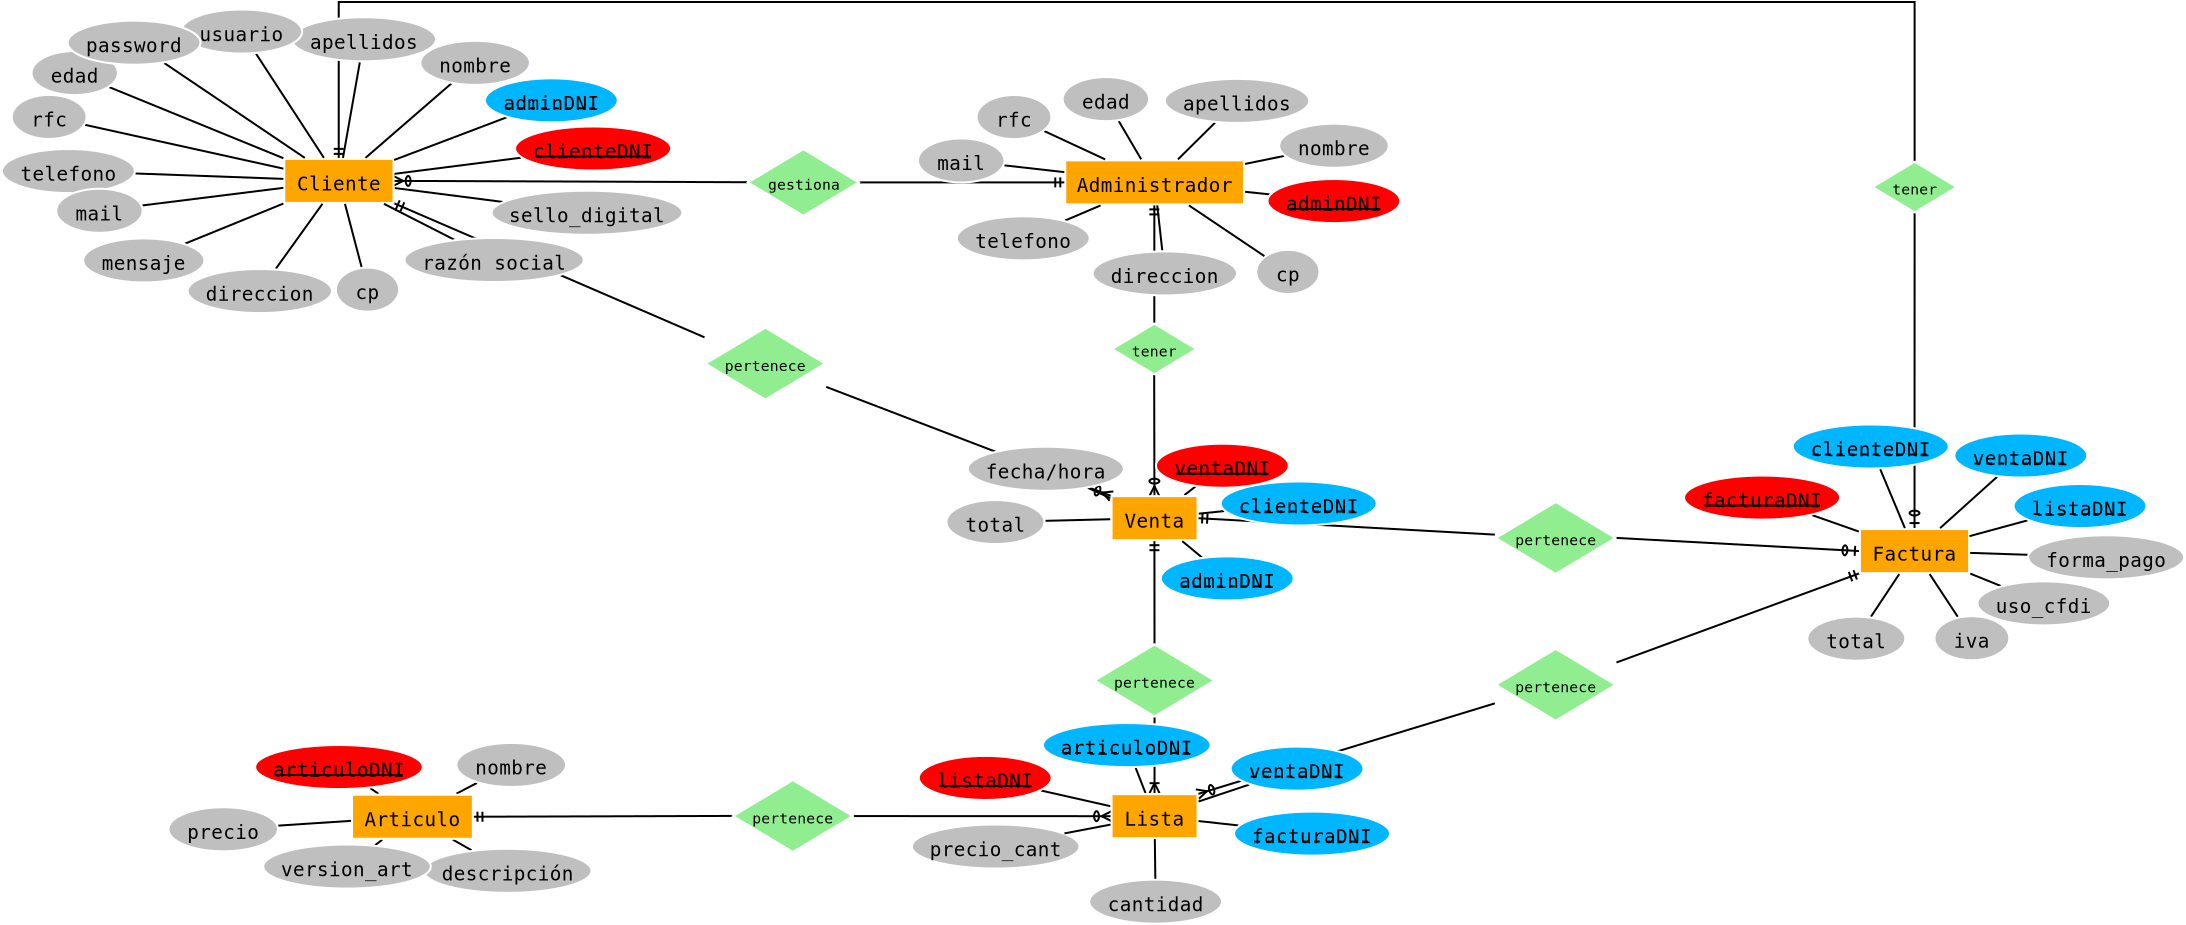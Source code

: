<?xml version="1.0" encoding="UTF-8"?>
<dia:diagram xmlns:dia="http://www.lysator.liu.se/~alla/dia/">
  <dia:layer name="Fondo" visible="true" active="true">
    <dia:object type="Standard - Line" version="0" id="O0">
      <dia:attribute name="obj_pos">
        <dia:point val="-114.43,-34.405"/>
      </dia:attribute>
      <dia:attribute name="obj_bb">
        <dia:rectangle val="-114.542,-34.734;-96.688,-34.072"/>
      </dia:attribute>
      <dia:attribute name="conn_endpoints">
        <dia:point val="-114.43,-34.405"/>
        <dia:point val="-96.739,-34.344"/>
      </dia:attribute>
      <dia:attribute name="numcp">
        <dia:int val="1"/>
      </dia:attribute>
      <dia:attribute name="line_width">
        <dia:real val="0.1"/>
      </dia:attribute>
      <dia:attribute name="start_arrow">
        <dia:enum val="29"/>
      </dia:attribute>
      <dia:attribute name="start_arrow_length">
        <dia:real val="0.5"/>
      </dia:attribute>
      <dia:attribute name="start_arrow_width">
        <dia:real val="0.5"/>
      </dia:attribute>
      <dia:connections>
        <dia:connection handle="0" to="O98" connection="4"/>
        <dia:connection handle="1" to="O2" connection="8"/>
      </dia:connections>
    </dia:object>
    <dia:object type="Standard - Line" version="0" id="O1">
      <dia:attribute name="obj_pos">
        <dia:point val="-91.12,-34.333"/>
      </dia:attribute>
      <dia:attribute name="obj_bb">
        <dia:rectangle val="-91.17,-34.661;-80.712,-34.0"/>
      </dia:attribute>
      <dia:attribute name="conn_endpoints">
        <dia:point val="-91.12,-34.333"/>
        <dia:point val="-80.824,-34.331"/>
      </dia:attribute>
      <dia:attribute name="numcp">
        <dia:int val="1"/>
      </dia:attribute>
      <dia:attribute name="line_width">
        <dia:real val="0.1"/>
      </dia:attribute>
      <dia:attribute name="end_arrow">
        <dia:enum val="31"/>
      </dia:attribute>
      <dia:attribute name="end_arrow_length">
        <dia:real val="0.5"/>
      </dia:attribute>
      <dia:attribute name="end_arrow_width">
        <dia:real val="0.5"/>
      </dia:attribute>
      <dia:connections>
        <dia:connection handle="0" to="O2" connection="8"/>
        <dia:connection handle="1" to="O77" connection="3"/>
      </dia:connections>
    </dia:object>
    <dia:object type="ER - Relationship" version="0" id="O2">
      <dia:attribute name="obj_pos">
        <dia:point val="-96.69,-35.99"/>
      </dia:attribute>
      <dia:attribute name="obj_bb">
        <dia:rectangle val="-97.04,-36.04;-90.82,-32.628"/>
      </dia:attribute>
      <dia:attribute name="elem_corner">
        <dia:point val="-96.69,-35.99"/>
      </dia:attribute>
      <dia:attribute name="elem_width">
        <dia:real val="5.52"/>
      </dia:attribute>
      <dia:attribute name="elem_height">
        <dia:real val="3.312"/>
      </dia:attribute>
      <dia:attribute name="border_width">
        <dia:real val="0.1"/>
      </dia:attribute>
      <dia:attribute name="border_color">
        <dia:color val="#ffffff"/>
      </dia:attribute>
      <dia:attribute name="inner_color">
        <dia:color val="#90ee90"/>
      </dia:attribute>
      <dia:attribute name="name">
        <dia:string>#gestiona#</dia:string>
      </dia:attribute>
      <dia:attribute name="left_card">
        <dia:string>##</dia:string>
      </dia:attribute>
      <dia:attribute name="right_card">
        <dia:string>##</dia:string>
      </dia:attribute>
      <dia:attribute name="identifying">
        <dia:boolean val="false"/>
      </dia:attribute>
      <dia:attribute name="rotated">
        <dia:boolean val="false"/>
      </dia:attribute>
      <dia:attribute name="font">
        <dia:font family="monospace" style="0" name="Courier"/>
      </dia:attribute>
      <dia:attribute name="font_height">
        <dia:real val="0.92"/>
      </dia:attribute>
    </dia:object>
    <dia:object type="Standard - Line" version="0" id="O3">
      <dia:attribute name="obj_pos">
        <dia:point val="-76.367,-18.643"/>
      </dia:attribute>
      <dia:attribute name="obj_bb">
        <dia:rectangle val="-76.699,-24.792;-76.037,-18.531"/>
      </dia:attribute>
      <dia:attribute name="conn_endpoints">
        <dia:point val="-76.367,-18.643"/>
        <dia:point val="-76.379,-24.742"/>
      </dia:attribute>
      <dia:attribute name="numcp">
        <dia:int val="1"/>
      </dia:attribute>
      <dia:attribute name="line_width">
        <dia:real val="0.1"/>
      </dia:attribute>
      <dia:attribute name="start_arrow">
        <dia:enum val="29"/>
      </dia:attribute>
      <dia:attribute name="start_arrow_length">
        <dia:real val="0.5"/>
      </dia:attribute>
      <dia:attribute name="start_arrow_width">
        <dia:real val="0.5"/>
      </dia:attribute>
      <dia:connections>
        <dia:connection handle="0" to="O56" connection="1"/>
        <dia:connection handle="1" to="O5" connection="6"/>
      </dia:connections>
    </dia:object>
    <dia:object type="Standard - Line" version="0" id="O4">
      <dia:attribute name="obj_pos">
        <dia:point val="-76.377,-27.311"/>
      </dia:attribute>
      <dia:attribute name="obj_bb">
        <dia:rectangle val="-76.702,-33.341;-76.04,-27.261"/>
      </dia:attribute>
      <dia:attribute name="conn_endpoints">
        <dia:point val="-76.377,-27.311"/>
        <dia:point val="-76.371,-33.229"/>
      </dia:attribute>
      <dia:attribute name="numcp">
        <dia:int val="1"/>
      </dia:attribute>
      <dia:attribute name="line_width">
        <dia:real val="0.1"/>
      </dia:attribute>
      <dia:attribute name="end_arrow">
        <dia:enum val="31"/>
      </dia:attribute>
      <dia:attribute name="end_arrow_length">
        <dia:real val="0.5"/>
      </dia:attribute>
      <dia:attribute name="end_arrow_width">
        <dia:real val="0.5"/>
      </dia:attribute>
      <dia:connections>
        <dia:connection handle="0" to="O5" connection="8"/>
        <dia:connection handle="1" to="O77" connection="6"/>
      </dia:connections>
    </dia:object>
    <dia:object type="ER - Relationship" version="0" id="O5">
      <dia:attribute name="obj_pos">
        <dia:point val="-78.479,-27.262"/>
      </dia:attribute>
      <dia:attribute name="obj_bb">
        <dia:rectangle val="-78.829,-27.312;-73.929,-24.692"/>
      </dia:attribute>
      <dia:attribute name="elem_corner">
        <dia:point val="-78.479,-27.262"/>
      </dia:attribute>
      <dia:attribute name="elem_width">
        <dia:real val="4.2"/>
      </dia:attribute>
      <dia:attribute name="elem_height">
        <dia:real val="2.52"/>
      </dia:attribute>
      <dia:attribute name="border_width">
        <dia:real val="0.1"/>
      </dia:attribute>
      <dia:attribute name="border_color">
        <dia:color val="#ffffff"/>
      </dia:attribute>
      <dia:attribute name="inner_color">
        <dia:color val="#90ee90"/>
      </dia:attribute>
      <dia:attribute name="name">
        <dia:string>#tener#</dia:string>
      </dia:attribute>
      <dia:attribute name="left_card">
        <dia:string>##</dia:string>
      </dia:attribute>
      <dia:attribute name="right_card">
        <dia:string>##</dia:string>
      </dia:attribute>
      <dia:attribute name="identifying">
        <dia:boolean val="false"/>
      </dia:attribute>
      <dia:attribute name="rotated">
        <dia:boolean val="false"/>
      </dia:attribute>
      <dia:attribute name="font">
        <dia:font family="monospace" style="0" name="Courier"/>
      </dia:attribute>
      <dia:attribute name="font_height">
        <dia:real val="0.92"/>
      </dia:attribute>
    </dia:object>
    <dia:object type="Standard - Line" version="0" id="O6">
      <dia:attribute name="obj_pos">
        <dia:point val="-114.43,-33.304"/>
      </dia:attribute>
      <dia:attribute name="obj_bb">
        <dia:rectangle val="-114.532,-33.401;-98.796,-26.518"/>
      </dia:attribute>
      <dia:attribute name="conn_endpoints">
        <dia:point val="-114.43,-33.304"/>
        <dia:point val="-98.862,-26.584"/>
      </dia:attribute>
      <dia:attribute name="numcp">
        <dia:int val="1"/>
      </dia:attribute>
      <dia:attribute name="line_width">
        <dia:real val="0.1"/>
      </dia:attribute>
      <dia:attribute name="start_arrow">
        <dia:enum val="31"/>
      </dia:attribute>
      <dia:attribute name="start_arrow_length">
        <dia:real val="0.5"/>
      </dia:attribute>
      <dia:attribute name="start_arrow_width">
        <dia:real val="0.5"/>
      </dia:attribute>
      <dia:connections>
        <dia:connection handle="0" to="O98" connection="7"/>
        <dia:connection handle="1" to="O8" connection="8"/>
      </dia:connections>
    </dia:object>
    <dia:object type="Standard - Line" version="0" id="O7">
      <dia:attribute name="obj_pos">
        <dia:point val="-92.801,-24.116"/>
      </dia:attribute>
      <dia:attribute name="obj_bb">
        <dia:rectangle val="-92.866,-24.18;-78.406,-18.524"/>
      </dia:attribute>
      <dia:attribute name="conn_endpoints">
        <dia:point val="-92.801,-24.116"/>
        <dia:point val="-78.511,-18.643"/>
      </dia:attribute>
      <dia:attribute name="numcp">
        <dia:int val="1"/>
      </dia:attribute>
      <dia:attribute name="line_width">
        <dia:real val="0.1"/>
      </dia:attribute>
      <dia:attribute name="end_arrow">
        <dia:enum val="29"/>
      </dia:attribute>
      <dia:attribute name="end_arrow_length">
        <dia:real val="0.5"/>
      </dia:attribute>
      <dia:attribute name="end_arrow_width">
        <dia:real val="0.5"/>
      </dia:attribute>
      <dia:connections>
        <dia:connection handle="0" to="O8" connection="8"/>
        <dia:connection handle="1" to="O56" connection="0"/>
      </dia:connections>
    </dia:object>
    <dia:object type="ER - Relationship" version="0" id="O8">
      <dia:attribute name="obj_pos">
        <dia:point val="-98.812,-27.064"/>
      </dia:attribute>
      <dia:attribute name="obj_bb">
        <dia:rectangle val="-99.162,-27.114;-92.502,-23.438"/>
      </dia:attribute>
      <dia:attribute name="elem_corner">
        <dia:point val="-98.812,-27.064"/>
      </dia:attribute>
      <dia:attribute name="elem_width">
        <dia:real val="5.96"/>
      </dia:attribute>
      <dia:attribute name="elem_height">
        <dia:real val="3.576"/>
      </dia:attribute>
      <dia:attribute name="border_width">
        <dia:real val="0.1"/>
      </dia:attribute>
      <dia:attribute name="border_color">
        <dia:color val="#ffffff"/>
      </dia:attribute>
      <dia:attribute name="inner_color">
        <dia:color val="#90ee90"/>
      </dia:attribute>
      <dia:attribute name="name">
        <dia:string>#pertenece#</dia:string>
      </dia:attribute>
      <dia:attribute name="left_card">
        <dia:string>##</dia:string>
      </dia:attribute>
      <dia:attribute name="right_card">
        <dia:string>##</dia:string>
      </dia:attribute>
      <dia:attribute name="identifying">
        <dia:boolean val="false"/>
      </dia:attribute>
      <dia:attribute name="rotated">
        <dia:boolean val="false"/>
      </dia:attribute>
      <dia:attribute name="font">
        <dia:font family="monospace" style="0" name="Courier"/>
      </dia:attribute>
      <dia:attribute name="font_height">
        <dia:real val="0.92"/>
      </dia:attribute>
    </dia:object>
    <dia:object type="Standard - Line" version="0" id="O9">
      <dia:attribute name="obj_pos">
        <dia:point val="-110.465,-2.613"/>
      </dia:attribute>
      <dia:attribute name="obj_bb">
        <dia:rectangle val="-110.577,-2.946;-97.389,-2.284"/>
      </dia:attribute>
      <dia:attribute name="conn_endpoints">
        <dia:point val="-110.465,-2.613"/>
        <dia:point val="-97.439,-2.654"/>
      </dia:attribute>
      <dia:attribute name="numcp">
        <dia:int val="1"/>
      </dia:attribute>
      <dia:attribute name="line_width">
        <dia:real val="0.1"/>
      </dia:attribute>
      <dia:attribute name="start_arrow">
        <dia:enum val="31"/>
      </dia:attribute>
      <dia:attribute name="start_arrow_length">
        <dia:real val="0.5"/>
      </dia:attribute>
      <dia:attribute name="start_arrow_width">
        <dia:real val="0.5"/>
      </dia:attribute>
      <dia:connections>
        <dia:connection handle="0" to="O26" connection="4"/>
        <dia:connection handle="1" to="O11" connection="0"/>
      </dia:connections>
    </dia:object>
    <dia:object type="Standard - Line" version="0" id="O10">
      <dia:attribute name="obj_pos">
        <dia:point val="-91.429,-2.652"/>
      </dia:attribute>
      <dia:attribute name="obj_bb">
        <dia:rectangle val="-91.479,-2.972;-78.399,-2.311"/>
      </dia:attribute>
      <dia:attribute name="conn_endpoints">
        <dia:point val="-91.429,-2.652"/>
        <dia:point val="-78.511,-2.641"/>
      </dia:attribute>
      <dia:attribute name="numcp">
        <dia:int val="1"/>
      </dia:attribute>
      <dia:attribute name="line_width">
        <dia:real val="0.1"/>
      </dia:attribute>
      <dia:attribute name="end_arrow">
        <dia:enum val="29"/>
      </dia:attribute>
      <dia:attribute name="end_arrow_length">
        <dia:real val="0.5"/>
      </dia:attribute>
      <dia:attribute name="end_arrow_width">
        <dia:real val="0.5"/>
      </dia:attribute>
      <dia:connections>
        <dia:connection handle="0" to="O11" connection="8"/>
        <dia:connection handle="1" to="O65" connection="3"/>
      </dia:connections>
    </dia:object>
    <dia:object type="ER - Relationship" version="0" id="O11">
      <dia:attribute name="obj_pos">
        <dia:point val="-97.439,-4.442"/>
      </dia:attribute>
      <dia:attribute name="obj_bb">
        <dia:rectangle val="-97.789,-4.492;-91.129,-0.816"/>
      </dia:attribute>
      <dia:attribute name="elem_corner">
        <dia:point val="-97.439,-4.442"/>
      </dia:attribute>
      <dia:attribute name="elem_width">
        <dia:real val="5.96"/>
      </dia:attribute>
      <dia:attribute name="elem_height">
        <dia:real val="3.576"/>
      </dia:attribute>
      <dia:attribute name="border_width">
        <dia:real val="0.1"/>
      </dia:attribute>
      <dia:attribute name="border_color">
        <dia:color val="#ffffff"/>
      </dia:attribute>
      <dia:attribute name="inner_color">
        <dia:color val="#90ee90"/>
      </dia:attribute>
      <dia:attribute name="name">
        <dia:string>#pertenece#</dia:string>
      </dia:attribute>
      <dia:attribute name="left_card">
        <dia:string>##</dia:string>
      </dia:attribute>
      <dia:attribute name="right_card">
        <dia:string>##</dia:string>
      </dia:attribute>
      <dia:attribute name="identifying">
        <dia:boolean val="false"/>
      </dia:attribute>
      <dia:attribute name="rotated">
        <dia:boolean val="false"/>
      </dia:attribute>
      <dia:attribute name="font">
        <dia:font family="monospace" style="0" name="Courier"/>
      </dia:attribute>
      <dia:attribute name="font_height">
        <dia:real val="0.92"/>
      </dia:attribute>
    </dia:object>
    <dia:object type="Standard - Line" version="0" id="O12">
      <dia:attribute name="obj_pos">
        <dia:point val="-41.092,-15.895"/>
      </dia:attribute>
      <dia:attribute name="obj_bb">
        <dia:rectangle val="-53.389,-16.61;-40.98,-15.594"/>
      </dia:attribute>
      <dia:attribute name="conn_endpoints">
        <dia:point val="-41.092,-15.895"/>
        <dia:point val="-53.336,-16.557"/>
      </dia:attribute>
      <dia:attribute name="numcp">
        <dia:int val="1"/>
      </dia:attribute>
      <dia:attribute name="line_width">
        <dia:real val="0.1"/>
      </dia:attribute>
      <dia:attribute name="start_arrow">
        <dia:enum val="30"/>
      </dia:attribute>
      <dia:attribute name="start_arrow_length">
        <dia:real val="0.5"/>
      </dia:attribute>
      <dia:attribute name="start_arrow_width">
        <dia:real val="0.5"/>
      </dia:attribute>
      <dia:connections>
        <dia:connection handle="0" to="O37" connection="3"/>
        <dia:connection handle="1" to="O14" connection="4"/>
      </dia:connections>
    </dia:object>
    <dia:object type="Standard - Line" version="0" id="O13">
      <dia:attribute name="obj_pos">
        <dia:point val="-59.346,-16.724"/>
      </dia:attribute>
      <dia:attribute name="obj_bb">
        <dia:rectangle val="-74.335,-17.842;-59.294,-16.671"/>
      </dia:attribute>
      <dia:attribute name="conn_endpoints">
        <dia:point val="-59.346,-16.724"/>
        <dia:point val="-74.223,-17.542"/>
      </dia:attribute>
      <dia:attribute name="numcp">
        <dia:int val="1"/>
      </dia:attribute>
      <dia:attribute name="line_width">
        <dia:real val="0.1"/>
      </dia:attribute>
      <dia:attribute name="end_arrow">
        <dia:enum val="31"/>
      </dia:attribute>
      <dia:attribute name="end_arrow_length">
        <dia:real val="0.5"/>
      </dia:attribute>
      <dia:attribute name="end_arrow_width">
        <dia:real val="0.5"/>
      </dia:attribute>
      <dia:connections>
        <dia:connection handle="0" to="O14" connection="8"/>
        <dia:connection handle="1" to="O56" connection="4"/>
      </dia:connections>
    </dia:object>
    <dia:object type="ER - Relationship" version="0" id="O14">
      <dia:attribute name="obj_pos">
        <dia:point val="-59.296,-18.345"/>
      </dia:attribute>
      <dia:attribute name="obj_bb">
        <dia:rectangle val="-59.646,-18.395;-52.986,-14.719"/>
      </dia:attribute>
      <dia:attribute name="elem_corner">
        <dia:point val="-59.296,-18.345"/>
      </dia:attribute>
      <dia:attribute name="elem_width">
        <dia:real val="5.96"/>
      </dia:attribute>
      <dia:attribute name="elem_height">
        <dia:real val="3.576"/>
      </dia:attribute>
      <dia:attribute name="border_width">
        <dia:real val="0.1"/>
      </dia:attribute>
      <dia:attribute name="border_color">
        <dia:color val="#ffffff"/>
      </dia:attribute>
      <dia:attribute name="inner_color">
        <dia:color val="#90ee90"/>
      </dia:attribute>
      <dia:attribute name="name">
        <dia:string>#pertenece#</dia:string>
      </dia:attribute>
      <dia:attribute name="left_card">
        <dia:string>##</dia:string>
      </dia:attribute>
      <dia:attribute name="right_card">
        <dia:string>##</dia:string>
      </dia:attribute>
      <dia:attribute name="identifying">
        <dia:boolean val="false"/>
      </dia:attribute>
      <dia:attribute name="rotated">
        <dia:boolean val="false"/>
      </dia:attribute>
      <dia:attribute name="font">
        <dia:font family="monospace" style="0" name="Courier"/>
      </dia:attribute>
      <dia:attribute name="font_height">
        <dia:real val="0.92"/>
      </dia:attribute>
    </dia:object>
    <dia:object type="ER - Relationship" version="0" id="O15">
      <dia:attribute name="obj_pos">
        <dia:point val="-40.463,-35.361"/>
      </dia:attribute>
      <dia:attribute name="obj_bb">
        <dia:rectangle val="-40.813,-35.411;-35.913,-32.791"/>
      </dia:attribute>
      <dia:attribute name="elem_corner">
        <dia:point val="-40.463,-35.361"/>
      </dia:attribute>
      <dia:attribute name="elem_width">
        <dia:real val="4.2"/>
      </dia:attribute>
      <dia:attribute name="elem_height">
        <dia:real val="2.52"/>
      </dia:attribute>
      <dia:attribute name="border_width">
        <dia:real val="0.1"/>
      </dia:attribute>
      <dia:attribute name="border_color">
        <dia:color val="#ffffff"/>
      </dia:attribute>
      <dia:attribute name="inner_color">
        <dia:color val="#90ee90"/>
      </dia:attribute>
      <dia:attribute name="name">
        <dia:string>#tener#</dia:string>
      </dia:attribute>
      <dia:attribute name="left_card">
        <dia:string>##</dia:string>
      </dia:attribute>
      <dia:attribute name="right_card">
        <dia:string>##</dia:string>
      </dia:attribute>
      <dia:attribute name="identifying">
        <dia:boolean val="false"/>
      </dia:attribute>
      <dia:attribute name="rotated">
        <dia:boolean val="false"/>
      </dia:attribute>
      <dia:attribute name="font">
        <dia:font family="monospace" style="0" name="Courier"/>
      </dia:attribute>
      <dia:attribute name="font_height">
        <dia:real val="0.92"/>
      </dia:attribute>
    </dia:object>
    <dia:object type="Standard - Line" version="0" id="O16">
      <dia:attribute name="obj_pos">
        <dia:point val="-74.223,-3.742"/>
      </dia:attribute>
      <dia:attribute name="obj_bb">
        <dia:rectangle val="-74.33,-8.354;-59.284,-3.587"/>
      </dia:attribute>
      <dia:attribute name="conn_endpoints">
        <dia:point val="-74.223,-3.742"/>
        <dia:point val="-59.346,-8.291"/>
      </dia:attribute>
      <dia:attribute name="numcp">
        <dia:int val="1"/>
      </dia:attribute>
      <dia:attribute name="line_width">
        <dia:real val="0.1"/>
      </dia:attribute>
      <dia:attribute name="start_arrow">
        <dia:enum val="29"/>
      </dia:attribute>
      <dia:attribute name="start_arrow_length">
        <dia:real val="0.5"/>
      </dia:attribute>
      <dia:attribute name="start_arrow_width">
        <dia:real val="0.5"/>
      </dia:attribute>
      <dia:connections>
        <dia:connection handle="0" to="O65" connection="2"/>
        <dia:connection handle="1" to="O18" connection="8"/>
      </dia:connections>
    </dia:object>
    <dia:object type="Standard - Line" version="0" id="O17">
      <dia:attribute name="obj_pos">
        <dia:point val="-53.286,-10.327"/>
      </dia:attribute>
      <dia:attribute name="obj_bb">
        <dia:rectangle val="-53.35,-14.92;-40.987,-10.263"/>
      </dia:attribute>
      <dia:attribute name="conn_endpoints">
        <dia:point val="-53.286,-10.327"/>
        <dia:point val="-41.092,-14.793"/>
      </dia:attribute>
      <dia:attribute name="numcp">
        <dia:int val="1"/>
      </dia:attribute>
      <dia:attribute name="line_width">
        <dia:real val="0.1"/>
      </dia:attribute>
      <dia:attribute name="end_arrow">
        <dia:enum val="31"/>
      </dia:attribute>
      <dia:attribute name="end_arrow_length">
        <dia:real val="0.5"/>
      </dia:attribute>
      <dia:attribute name="end_arrow_width">
        <dia:real val="0.5"/>
      </dia:attribute>
      <dia:connections>
        <dia:connection handle="0" to="O18" connection="8"/>
        <dia:connection handle="1" to="O37" connection="5"/>
      </dia:connections>
    </dia:object>
    <dia:object type="ER - Relationship" version="0" id="O18">
      <dia:attribute name="obj_pos">
        <dia:point val="-59.296,-11.006"/>
      </dia:attribute>
      <dia:attribute name="obj_bb">
        <dia:rectangle val="-59.646,-11.056;-52.986,-7.38"/>
      </dia:attribute>
      <dia:attribute name="elem_corner">
        <dia:point val="-59.296,-11.006"/>
      </dia:attribute>
      <dia:attribute name="elem_width">
        <dia:real val="5.96"/>
      </dia:attribute>
      <dia:attribute name="elem_height">
        <dia:real val="3.576"/>
      </dia:attribute>
      <dia:attribute name="border_width">
        <dia:real val="0.1"/>
      </dia:attribute>
      <dia:attribute name="border_color">
        <dia:color val="#ffffff"/>
      </dia:attribute>
      <dia:attribute name="inner_color">
        <dia:color val="#90ee90"/>
      </dia:attribute>
      <dia:attribute name="name">
        <dia:string>#pertenece#</dia:string>
      </dia:attribute>
      <dia:attribute name="left_card">
        <dia:string>##</dia:string>
      </dia:attribute>
      <dia:attribute name="right_card">
        <dia:string>##</dia:string>
      </dia:attribute>
      <dia:attribute name="identifying">
        <dia:boolean val="false"/>
      </dia:attribute>
      <dia:attribute name="rotated">
        <dia:boolean val="false"/>
      </dia:attribute>
      <dia:attribute name="font">
        <dia:font family="monospace" style="0" name="Courier"/>
      </dia:attribute>
      <dia:attribute name="font_height">
        <dia:real val="0.92"/>
      </dia:attribute>
    </dia:object>
    <dia:object type="Standard - Line" version="0" id="O19">
      <dia:attribute name="obj_pos">
        <dia:point val="-76.367,-16.441"/>
      </dia:attribute>
      <dia:attribute name="obj_bb">
        <dia:rectangle val="-76.698,-16.552;-76.037,-11.223"/>
      </dia:attribute>
      <dia:attribute name="conn_endpoints">
        <dia:point val="-76.367,-16.441"/>
        <dia:point val="-76.371,-11.273"/>
      </dia:attribute>
      <dia:attribute name="numcp">
        <dia:int val="1"/>
      </dia:attribute>
      <dia:attribute name="line_width">
        <dia:real val="0.1"/>
      </dia:attribute>
      <dia:attribute name="start_arrow">
        <dia:enum val="31"/>
      </dia:attribute>
      <dia:attribute name="start_arrow_length">
        <dia:real val="0.5"/>
      </dia:attribute>
      <dia:attribute name="start_arrow_width">
        <dia:real val="0.5"/>
      </dia:attribute>
      <dia:connections>
        <dia:connection handle="0" to="O56" connection="6"/>
        <dia:connection handle="1" to="O21" connection="8"/>
      </dia:connections>
    </dia:object>
    <dia:object type="Standard - Line" version="0" id="O20">
      <dia:attribute name="obj_pos">
        <dia:point val="-76.371,-7.597"/>
      </dia:attribute>
      <dia:attribute name="obj_bb">
        <dia:rectangle val="-76.699,-7.647;-76.037,-3.679"/>
      </dia:attribute>
      <dia:attribute name="conn_endpoints">
        <dia:point val="-76.371,-7.597"/>
        <dia:point val="-76.368,-3.791"/>
      </dia:attribute>
      <dia:attribute name="numcp">
        <dia:int val="1"/>
      </dia:attribute>
      <dia:attribute name="line_width">
        <dia:real val="0.1"/>
      </dia:attribute>
      <dia:attribute name="end_arrow">
        <dia:enum val="28"/>
      </dia:attribute>
      <dia:attribute name="end_arrow_length">
        <dia:real val="0.5"/>
      </dia:attribute>
      <dia:attribute name="end_arrow_width">
        <dia:real val="0.5"/>
      </dia:attribute>
      <dia:connections>
        <dia:connection handle="0" to="O21" connection="8"/>
        <dia:connection handle="1" to="O65" connection="8"/>
      </dia:connections>
    </dia:object>
    <dia:object type="ER - Relationship" version="0" id="O21">
      <dia:attribute name="obj_pos">
        <dia:point val="-79.352,-11.223"/>
      </dia:attribute>
      <dia:attribute name="obj_bb">
        <dia:rectangle val="-79.702,-11.273;-73.042,-7.597"/>
      </dia:attribute>
      <dia:attribute name="elem_corner">
        <dia:point val="-79.352,-11.223"/>
      </dia:attribute>
      <dia:attribute name="elem_width">
        <dia:real val="5.96"/>
      </dia:attribute>
      <dia:attribute name="elem_height">
        <dia:real val="3.576"/>
      </dia:attribute>
      <dia:attribute name="border_width">
        <dia:real val="0.1"/>
      </dia:attribute>
      <dia:attribute name="border_color">
        <dia:color val="#ffffff"/>
      </dia:attribute>
      <dia:attribute name="inner_color">
        <dia:color val="#90ee90"/>
      </dia:attribute>
      <dia:attribute name="name">
        <dia:string>#pertenece#</dia:string>
      </dia:attribute>
      <dia:attribute name="left_card">
        <dia:string>##</dia:string>
      </dia:attribute>
      <dia:attribute name="right_card">
        <dia:string>##</dia:string>
      </dia:attribute>
      <dia:attribute name="identifying">
        <dia:boolean val="false"/>
      </dia:attribute>
      <dia:attribute name="rotated">
        <dia:boolean val="false"/>
      </dia:attribute>
      <dia:attribute name="font">
        <dia:font family="monospace" style="0" name="Courier"/>
      </dia:attribute>
      <dia:attribute name="font_height">
        <dia:real val="0.92"/>
      </dia:attribute>
    </dia:object>
    <dia:group>
      <dia:object type="Standard - Line" version="0" id="O22">
        <dia:attribute name="obj_pos">
          <dia:point val="-111.279,-3.764"/>
        </dia:attribute>
        <dia:attribute name="obj_bb">
          <dia:rectangle val="-111.346,-4.374;-110.176,-3.697"/>
        </dia:attribute>
        <dia:attribute name="conn_endpoints">
          <dia:point val="-111.279,-3.764"/>
          <dia:point val="-110.244,-4.306"/>
        </dia:attribute>
        <dia:attribute name="numcp">
          <dia:int val="1"/>
        </dia:attribute>
        <dia:attribute name="line_width">
          <dia:real val="0.1"/>
        </dia:attribute>
        <dia:connections>
          <dia:connection handle="0" to="O26" connection="8"/>
          <dia:connection handle="1" to="O28" connection="8"/>
        </dia:connections>
      </dia:object>
      <dia:object type="Standard - Line" version="0" id="O23">
        <dia:attribute name="obj_pos">
          <dia:point val="-115.179,-3.764"/>
        </dia:attribute>
        <dia:attribute name="obj_bb">
          <dia:rectangle val="-115.663,-4.113;-115.109,-3.694"/>
        </dia:attribute>
        <dia:attribute name="conn_endpoints">
          <dia:point val="-115.179,-3.764"/>
          <dia:point val="-115.594,-4.044"/>
        </dia:attribute>
        <dia:attribute name="numcp">
          <dia:int val="1"/>
        </dia:attribute>
        <dia:attribute name="line_width">
          <dia:real val="0.1"/>
        </dia:attribute>
        <dia:connections>
          <dia:connection handle="0" to="O26" connection="8"/>
          <dia:connection handle="1" to="O27" connection="8"/>
        </dia:connections>
      </dia:object>
      <dia:object type="Standard - Line" version="0" id="O24">
        <dia:attribute name="obj_pos">
          <dia:point val="-111.457,-1.467"/>
        </dia:attribute>
        <dia:attribute name="obj_bb">
          <dia:rectangle val="-111.526,-1.535;-110.449,-0.865"/>
        </dia:attribute>
        <dia:attribute name="conn_endpoints">
          <dia:point val="-111.457,-1.467"/>
          <dia:point val="-110.517,-0.933"/>
        </dia:attribute>
        <dia:attribute name="numcp">
          <dia:int val="1"/>
        </dia:attribute>
        <dia:attribute name="line_width">
          <dia:real val="0.1"/>
        </dia:attribute>
        <dia:connections>
          <dia:connection handle="0" to="O26" connection="8"/>
          <dia:connection handle="1" to="O29" connection="8"/>
        </dia:connections>
      </dia:object>
      <dia:object type="Standard - Line" version="0" id="O25">
        <dia:attribute name="obj_pos">
          <dia:point val="-114.989,-1.462"/>
        </dia:attribute>
        <dia:attribute name="obj_bb">
          <dia:rectangle val="-115.413,-1.532;-114.919,-1.123"/>
        </dia:attribute>
        <dia:attribute name="conn_endpoints">
          <dia:point val="-114.989,-1.462"/>
          <dia:point val="-115.343,-1.193"/>
        </dia:attribute>
        <dia:attribute name="numcp">
          <dia:int val="1"/>
        </dia:attribute>
        <dia:attribute name="line_width">
          <dia:real val="0.1"/>
        </dia:attribute>
        <dia:connections>
          <dia:connection handle="0" to="O26" connection="8"/>
          <dia:connection handle="1" to="O30" connection="8"/>
        </dia:connections>
      </dia:object>
      <dia:object type="ER - Entity" version="0" id="O26">
        <dia:attribute name="obj_pos">
          <dia:point val="-116.485,-3.714"/>
        </dia:attribute>
        <dia:attribute name="obj_bb">
          <dia:rectangle val="-116.535,-3.764;-110.415,-1.462"/>
        </dia:attribute>
        <dia:attribute name="elem_corner">
          <dia:point val="-116.485,-3.714"/>
        </dia:attribute>
        <dia:attribute name="elem_width">
          <dia:real val="6.02"/>
        </dia:attribute>
        <dia:attribute name="elem_height">
          <dia:real val="2.202"/>
        </dia:attribute>
        <dia:attribute name="border_width">
          <dia:real val="0.1"/>
        </dia:attribute>
        <dia:attribute name="border_color">
          <dia:color val="#ffffff"/>
        </dia:attribute>
        <dia:attribute name="inner_color">
          <dia:color val="#ffa500"/>
        </dia:attribute>
        <dia:attribute name="name">
          <dia:string>#Articulo#</dia:string>
        </dia:attribute>
        <dia:attribute name="weak">
          <dia:boolean val="false"/>
        </dia:attribute>
        <dia:attribute name="associative">
          <dia:boolean val="false"/>
        </dia:attribute>
        <dia:attribute name="font">
          <dia:font family="monospace" style="0" name="Courier"/>
        </dia:attribute>
        <dia:attribute name="font_height">
          <dia:real val="1.202"/>
        </dia:attribute>
      </dia:object>
      <dia:object type="ER - Attribute" version="0" id="O27">
        <dia:attribute name="obj_pos">
          <dia:point val="-121.33,-6.199"/>
        </dia:attribute>
        <dia:attribute name="obj_bb">
          <dia:rectangle val="-121.38,-6.248;-112.927,-3.946"/>
        </dia:attribute>
        <dia:attribute name="elem_corner">
          <dia:point val="-121.33,-6.199"/>
        </dia:attribute>
        <dia:attribute name="elem_width">
          <dia:real val="8.352"/>
        </dia:attribute>
        <dia:attribute name="elem_height">
          <dia:real val="2.202"/>
        </dia:attribute>
        <dia:attribute name="border_width">
          <dia:real val="0.1"/>
        </dia:attribute>
        <dia:attribute name="border_color">
          <dia:color val="#ffffff"/>
        </dia:attribute>
        <dia:attribute name="inner_color">
          <dia:color val="#ff0000"/>
        </dia:attribute>
        <dia:attribute name="name">
          <dia:string>#articuloDNI#</dia:string>
        </dia:attribute>
        <dia:attribute name="key">
          <dia:boolean val="true"/>
        </dia:attribute>
        <dia:attribute name="weak_key">
          <dia:boolean val="false"/>
        </dia:attribute>
        <dia:attribute name="derived">
          <dia:boolean val="false"/>
        </dia:attribute>
        <dia:attribute name="multivalued">
          <dia:boolean val="false"/>
        </dia:attribute>
        <dia:attribute name="font">
          <dia:font family="monospace" style="0" name="Courier"/>
        </dia:attribute>
        <dia:attribute name="font_height">
          <dia:real val="1.202"/>
        </dia:attribute>
      </dia:object>
      <dia:object type="ER - Attribute" version="0" id="O28">
        <dia:attribute name="obj_pos">
          <dia:point val="-111.267,-6.303"/>
        </dia:attribute>
        <dia:attribute name="obj_bb">
          <dia:rectangle val="-111.317,-6.353;-105.752,-4.051"/>
        </dia:attribute>
        <dia:attribute name="elem_corner">
          <dia:point val="-111.267,-6.303"/>
        </dia:attribute>
        <dia:attribute name="elem_width">
          <dia:real val="5.465"/>
        </dia:attribute>
        <dia:attribute name="elem_height">
          <dia:real val="2.202"/>
        </dia:attribute>
        <dia:attribute name="border_width">
          <dia:real val="0.1"/>
        </dia:attribute>
        <dia:attribute name="border_color">
          <dia:color val="#ffffff"/>
        </dia:attribute>
        <dia:attribute name="inner_color">
          <dia:color val="#bfbfbf"/>
        </dia:attribute>
        <dia:attribute name="name">
          <dia:string>#nombre#</dia:string>
        </dia:attribute>
        <dia:attribute name="key">
          <dia:boolean val="false"/>
        </dia:attribute>
        <dia:attribute name="weak_key">
          <dia:boolean val="false"/>
        </dia:attribute>
        <dia:attribute name="derived">
          <dia:boolean val="false"/>
        </dia:attribute>
        <dia:attribute name="multivalued">
          <dia:boolean val="false"/>
        </dia:attribute>
        <dia:attribute name="font">
          <dia:font family="monospace" style="0" name="Courier"/>
        </dia:attribute>
        <dia:attribute name="font_height">
          <dia:real val="1.202"/>
        </dia:attribute>
      </dia:object>
      <dia:object type="ER - Attribute" version="0" id="O29">
        <dia:attribute name="obj_pos">
          <dia:point val="-112.891,-1.01"/>
        </dia:attribute>
        <dia:attribute name="obj_bb">
          <dia:rectangle val="-112.941,-1.06;-104.488,1.242"/>
        </dia:attribute>
        <dia:attribute name="elem_corner">
          <dia:point val="-112.891,-1.01"/>
        </dia:attribute>
        <dia:attribute name="elem_width">
          <dia:real val="8.352"/>
        </dia:attribute>
        <dia:attribute name="elem_height">
          <dia:real val="2.202"/>
        </dia:attribute>
        <dia:attribute name="border_width">
          <dia:real val="0.1"/>
        </dia:attribute>
        <dia:attribute name="border_color">
          <dia:color val="#ffffff"/>
        </dia:attribute>
        <dia:attribute name="inner_color">
          <dia:color val="#bfbfbf"/>
        </dia:attribute>
        <dia:attribute name="name">
          <dia:string>#descripción#</dia:string>
        </dia:attribute>
        <dia:attribute name="key">
          <dia:boolean val="false"/>
        </dia:attribute>
        <dia:attribute name="weak_key">
          <dia:boolean val="false"/>
        </dia:attribute>
        <dia:attribute name="derived">
          <dia:boolean val="false"/>
        </dia:attribute>
        <dia:attribute name="multivalued">
          <dia:boolean val="false"/>
        </dia:attribute>
        <dia:attribute name="font">
          <dia:font family="monospace" style="0" name="Courier"/>
        </dia:attribute>
        <dia:attribute name="font_height">
          <dia:real val="1.202"/>
        </dia:attribute>
      </dia:object>
      <dia:object type="ER - Attribute" version="0" id="O30">
        <dia:attribute name="obj_pos">
          <dia:point val="-120.928,-1.223"/>
        </dia:attribute>
        <dia:attribute name="obj_bb">
          <dia:rectangle val="-120.978,-1.273;-112.525,1.029"/>
        </dia:attribute>
        <dia:attribute name="elem_corner">
          <dia:point val="-120.928,-1.223"/>
        </dia:attribute>
        <dia:attribute name="elem_width">
          <dia:real val="8.352"/>
        </dia:attribute>
        <dia:attribute name="elem_height">
          <dia:real val="2.202"/>
        </dia:attribute>
        <dia:attribute name="border_width">
          <dia:real val="0.1"/>
        </dia:attribute>
        <dia:attribute name="border_color">
          <dia:color val="#ffffff"/>
        </dia:attribute>
        <dia:attribute name="inner_color">
          <dia:color val="#bfbfbf"/>
        </dia:attribute>
        <dia:attribute name="name">
          <dia:string>#version_art#</dia:string>
        </dia:attribute>
        <dia:attribute name="key">
          <dia:boolean val="false"/>
        </dia:attribute>
        <dia:attribute name="weak_key">
          <dia:boolean val="false"/>
        </dia:attribute>
        <dia:attribute name="derived">
          <dia:boolean val="false"/>
        </dia:attribute>
        <dia:attribute name="multivalued">
          <dia:boolean val="false"/>
        </dia:attribute>
        <dia:attribute name="font">
          <dia:font family="monospace" style="0" name="Courier"/>
        </dia:attribute>
        <dia:attribute name="font_height">
          <dia:real val="1.202"/>
        </dia:attribute>
      </dia:object>
      <dia:object type="ER - Attribute" version="0" id="O31">
        <dia:attribute name="obj_pos">
          <dia:point val="-125.666,-3.087"/>
        </dia:attribute>
        <dia:attribute name="obj_bb">
          <dia:rectangle val="-125.716,-3.137;-120.151,-0.835"/>
        </dia:attribute>
        <dia:attribute name="elem_corner">
          <dia:point val="-125.666,-3.087"/>
        </dia:attribute>
        <dia:attribute name="elem_width">
          <dia:real val="5.465"/>
        </dia:attribute>
        <dia:attribute name="elem_height">
          <dia:real val="2.202"/>
        </dia:attribute>
        <dia:attribute name="border_width">
          <dia:real val="0.1"/>
        </dia:attribute>
        <dia:attribute name="border_color">
          <dia:color val="#ffffff"/>
        </dia:attribute>
        <dia:attribute name="inner_color">
          <dia:color val="#bfbfbf"/>
        </dia:attribute>
        <dia:attribute name="name">
          <dia:string>#precio#</dia:string>
        </dia:attribute>
        <dia:attribute name="key">
          <dia:boolean val="false"/>
        </dia:attribute>
        <dia:attribute name="weak_key">
          <dia:boolean val="false"/>
        </dia:attribute>
        <dia:attribute name="derived">
          <dia:boolean val="false"/>
        </dia:attribute>
        <dia:attribute name="multivalued">
          <dia:boolean val="false"/>
        </dia:attribute>
        <dia:attribute name="font">
          <dia:font family="monospace" style="0" name="Courier"/>
        </dia:attribute>
        <dia:attribute name="font_height">
          <dia:real val="1.202"/>
        </dia:attribute>
      </dia:object>
      <dia:object type="Standard - Line" version="0" id="O32">
        <dia:attribute name="obj_pos">
          <dia:point val="-120.187,-2.168"/>
        </dia:attribute>
        <dia:attribute name="obj_bb">
          <dia:rectangle val="-120.24,-2.463;-116.482,-2.115"/>
        </dia:attribute>
        <dia:attribute name="conn_endpoints">
          <dia:point val="-120.187,-2.168"/>
          <dia:point val="-116.535,-2.41"/>
        </dia:attribute>
        <dia:attribute name="numcp">
          <dia:int val="1"/>
        </dia:attribute>
        <dia:attribute name="line_width">
          <dia:real val="0.1"/>
        </dia:attribute>
        <dia:connections>
          <dia:connection handle="0" to="O31" connection="8"/>
          <dia:connection handle="1" to="O26" connection="8"/>
        </dia:connections>
      </dia:object>
    </dia:group>
    <dia:object type="Standard - ZigZagLine" version="1" id="O33">
      <dia:attribute name="obj_pos">
        <dia:point val="-38.363,-35.411"/>
      </dia:attribute>
      <dia:attribute name="obj_bb">
        <dia:rectangle val="-117.482,-43.4;-38.313,-35.361"/>
      </dia:attribute>
      <dia:attribute name="orth_points">
        <dia:point val="-38.363,-35.411"/>
        <dia:point val="-38.363,-43.35"/>
        <dia:point val="-117.151,-43.35"/>
        <dia:point val="-117.151,-35.506"/>
      </dia:attribute>
      <dia:attribute name="orth_orient">
        <dia:enum val="1"/>
        <dia:enum val="0"/>
        <dia:enum val="1"/>
      </dia:attribute>
      <dia:attribute name="autorouting">
        <dia:boolean val="false"/>
      </dia:attribute>
      <dia:attribute name="end_arrow">
        <dia:enum val="31"/>
      </dia:attribute>
      <dia:attribute name="end_arrow_length">
        <dia:real val="0.5"/>
      </dia:attribute>
      <dia:attribute name="end_arrow_width">
        <dia:real val="0.5"/>
      </dia:attribute>
      <dia:connections>
        <dia:connection handle="0" to="O15" connection="8"/>
        <dia:connection handle="1" to="O98" connection="1"/>
      </dia:connections>
    </dia:object>
    <dia:object type="Standard - Line" version="0" id="O34">
      <dia:attribute name="obj_pos">
        <dia:point val="-38.364,-32.791"/>
      </dia:attribute>
      <dia:attribute name="obj_bb">
        <dia:rectangle val="-38.701,-32.842;-38.039,-16.932"/>
      </dia:attribute>
      <dia:attribute name="conn_endpoints">
        <dia:point val="-38.364,-32.791"/>
        <dia:point val="-38.37,-17.044"/>
      </dia:attribute>
      <dia:attribute name="numcp">
        <dia:int val="1"/>
      </dia:attribute>
      <dia:attribute name="end_arrow">
        <dia:enum val="30"/>
      </dia:attribute>
      <dia:attribute name="end_arrow_length">
        <dia:real val="0.5"/>
      </dia:attribute>
      <dia:attribute name="end_arrow_width">
        <dia:real val="0.5"/>
      </dia:attribute>
      <dia:connections>
        <dia:connection handle="0" to="O15" connection="8"/>
        <dia:connection handle="1" to="O37" connection="8"/>
      </dia:connections>
    </dia:object>
    <dia:group>
      <dia:object type="Standard - Line" version="0" id="O35">
        <dia:attribute name="obj_pos">
          <dia:point val="-41.142,-16.867"/>
        </dia:attribute>
        <dia:attribute name="obj_bb">
          <dia:rectangle val="-43.571,-17.761;-41.078,-16.803"/>
        </dia:attribute>
        <dia:attribute name="conn_endpoints">
          <dia:point val="-41.142,-16.867"/>
          <dia:point val="-43.508,-17.697"/>
        </dia:attribute>
        <dia:attribute name="numcp">
          <dia:int val="1"/>
        </dia:attribute>
        <dia:attribute name="line_width">
          <dia:real val="0.1"/>
        </dia:attribute>
        <dia:connections>
          <dia:connection handle="0" to="O37" connection="8"/>
          <dia:connection handle="1" to="O38" connection="8"/>
        </dia:connections>
      </dia:object>
      <dia:object type="Standard - Line" version="0" id="O36">
        <dia:attribute name="obj_pos">
          <dia:point val="-35.602,-14.775"/>
        </dia:attribute>
        <dia:attribute name="obj_bb">
          <dia:rectangle val="-35.667,-14.84;-33.989,-14.084"/>
        </dia:attribute>
        <dia:attribute name="conn_endpoints">
          <dia:point val="-35.602,-14.775"/>
          <dia:point val="-34.054,-14.149"/>
        </dia:attribute>
        <dia:attribute name="numcp">
          <dia:int val="1"/>
        </dia:attribute>
        <dia:attribute name="line_width">
          <dia:real val="0.1"/>
        </dia:attribute>
        <dia:connections>
          <dia:connection handle="0" to="O37" connection="8"/>
          <dia:connection handle="1" to="O39" connection="8"/>
        </dia:connections>
      </dia:object>
      <dia:object type="ER - Entity" version="0" id="O37">
        <dia:attribute name="obj_pos">
          <dia:point val="-41.092,-16.996"/>
        </dia:attribute>
        <dia:attribute name="obj_bb">
          <dia:rectangle val="-41.142,-17.046;-35.599,-14.743"/>
        </dia:attribute>
        <dia:attribute name="elem_corner">
          <dia:point val="-41.092,-16.996"/>
        </dia:attribute>
        <dia:attribute name="elem_width">
          <dia:real val="5.442"/>
        </dia:attribute>
        <dia:attribute name="elem_height">
          <dia:real val="2.202"/>
        </dia:attribute>
        <dia:attribute name="border_width">
          <dia:real val="0.1"/>
        </dia:attribute>
        <dia:attribute name="border_color">
          <dia:color val="#ffffff"/>
        </dia:attribute>
        <dia:attribute name="inner_color">
          <dia:color val="#ffa500"/>
        </dia:attribute>
        <dia:attribute name="name">
          <dia:string>#Factura#</dia:string>
        </dia:attribute>
        <dia:attribute name="weak">
          <dia:boolean val="false"/>
        </dia:attribute>
        <dia:attribute name="associative">
          <dia:boolean val="false"/>
        </dia:attribute>
        <dia:attribute name="font">
          <dia:font family="monospace" style="0" name="Courier"/>
        </dia:attribute>
        <dia:attribute name="font_height">
          <dia:real val="1.202"/>
        </dia:attribute>
      </dia:object>
      <dia:object type="ER - Attribute" version="0" id="O38">
        <dia:attribute name="obj_pos">
          <dia:point val="-49.883,-19.672"/>
        </dia:attribute>
        <dia:attribute name="obj_bb">
          <dia:rectangle val="-49.933,-19.722;-42.058,-17.419"/>
        </dia:attribute>
        <dia:attribute name="elem_corner">
          <dia:point val="-49.883,-19.672"/>
        </dia:attribute>
        <dia:attribute name="elem_width">
          <dia:real val="7.775"/>
        </dia:attribute>
        <dia:attribute name="elem_height">
          <dia:real val="2.202"/>
        </dia:attribute>
        <dia:attribute name="border_width">
          <dia:real val="0.1"/>
        </dia:attribute>
        <dia:attribute name="border_color">
          <dia:color val="#ffffff"/>
        </dia:attribute>
        <dia:attribute name="inner_color">
          <dia:color val="#ff0000"/>
        </dia:attribute>
        <dia:attribute name="name">
          <dia:string>#facturaDNI#</dia:string>
        </dia:attribute>
        <dia:attribute name="key">
          <dia:boolean val="true"/>
        </dia:attribute>
        <dia:attribute name="weak_key">
          <dia:boolean val="false"/>
        </dia:attribute>
        <dia:attribute name="derived">
          <dia:boolean val="false"/>
        </dia:attribute>
        <dia:attribute name="multivalued">
          <dia:boolean val="false"/>
        </dia:attribute>
        <dia:attribute name="font">
          <dia:font family="monospace" style="0" name="Courier"/>
        </dia:attribute>
        <dia:attribute name="font_height">
          <dia:real val="1.202"/>
        </dia:attribute>
      </dia:object>
      <dia:object type="ER - Attribute" version="0" id="O39">
        <dia:attribute name="obj_pos">
          <dia:point val="-35.216,-14.382"/>
        </dia:attribute>
        <dia:attribute name="obj_bb">
          <dia:rectangle val="-35.266,-14.431;-28.546,-12.129"/>
        </dia:attribute>
        <dia:attribute name="elem_corner">
          <dia:point val="-35.216,-14.382"/>
        </dia:attribute>
        <dia:attribute name="elem_width">
          <dia:real val="6.62"/>
        </dia:attribute>
        <dia:attribute name="elem_height">
          <dia:real val="2.202"/>
        </dia:attribute>
        <dia:attribute name="border_width">
          <dia:real val="0.1"/>
        </dia:attribute>
        <dia:attribute name="border_color">
          <dia:color val="#ffffff"/>
        </dia:attribute>
        <dia:attribute name="inner_color">
          <dia:color val="#bfbfbf"/>
        </dia:attribute>
        <dia:attribute name="name">
          <dia:string>#uso_cfdi#</dia:string>
        </dia:attribute>
        <dia:attribute name="key">
          <dia:boolean val="false"/>
        </dia:attribute>
        <dia:attribute name="weak_key">
          <dia:boolean val="false"/>
        </dia:attribute>
        <dia:attribute name="derived">
          <dia:boolean val="false"/>
        </dia:attribute>
        <dia:attribute name="multivalued">
          <dia:boolean val="false"/>
        </dia:attribute>
        <dia:attribute name="font">
          <dia:font family="monospace" style="0" name="Courier"/>
        </dia:attribute>
        <dia:attribute name="font_height">
          <dia:real val="1.202"/>
        </dia:attribute>
      </dia:object>
      <dia:object type="Standard - Line" version="0" id="O40">
        <dia:attribute name="obj_pos">
          <dia:point val="-35.599,-15.805"/>
        </dia:attribute>
        <dia:attribute name="obj_bb">
          <dia:rectangle val="-35.651,-15.856;-32.655,-15.659"/>
        </dia:attribute>
        <dia:attribute name="conn_endpoints">
          <dia:point val="-35.599,-15.805"/>
          <dia:point val="-32.706,-15.711"/>
        </dia:attribute>
        <dia:attribute name="numcp">
          <dia:int val="1"/>
        </dia:attribute>
        <dia:attribute name="line_width">
          <dia:real val="0.1"/>
        </dia:attribute>
        <dia:connections>
          <dia:connection handle="0" to="O37" connection="8"/>
          <dia:connection handle="1" to="O41" connection="8"/>
        </dia:connections>
      </dia:object>
      <dia:object type="ER - Attribute" version="0" id="O41">
        <dia:attribute name="obj_pos">
          <dia:point val="-32.682,-16.685"/>
        </dia:attribute>
        <dia:attribute name="obj_bb">
          <dia:rectangle val="-32.732,-16.735;-24.857,-14.433"/>
        </dia:attribute>
        <dia:attribute name="elem_corner">
          <dia:point val="-32.682,-16.685"/>
        </dia:attribute>
        <dia:attribute name="elem_width">
          <dia:real val="7.775"/>
        </dia:attribute>
        <dia:attribute name="elem_height">
          <dia:real val="2.202"/>
        </dia:attribute>
        <dia:attribute name="border_width">
          <dia:real val="0.1"/>
        </dia:attribute>
        <dia:attribute name="border_color">
          <dia:color val="#ffffff"/>
        </dia:attribute>
        <dia:attribute name="inner_color">
          <dia:color val="#bfbfbf"/>
        </dia:attribute>
        <dia:attribute name="name">
          <dia:string>#forma_pago#</dia:string>
        </dia:attribute>
        <dia:attribute name="key">
          <dia:boolean val="false"/>
        </dia:attribute>
        <dia:attribute name="weak_key">
          <dia:boolean val="false"/>
        </dia:attribute>
        <dia:attribute name="derived">
          <dia:boolean val="false"/>
        </dia:attribute>
        <dia:attribute name="multivalued">
          <dia:boolean val="false"/>
        </dia:attribute>
        <dia:attribute name="font">
          <dia:font family="monospace" style="0" name="Courier"/>
        </dia:attribute>
        <dia:attribute name="font_height">
          <dia:real val="1.202"/>
        </dia:attribute>
      </dia:object>
      <dia:object type="Standard - Line" version="0" id="O42">
        <dia:attribute name="obj_pos">
          <dia:point val="-37.091,-17.045"/>
        </dia:attribute>
        <dia:attribute name="obj_bb">
          <dia:rectangle val="-37.162,-19.677;-34.174,-16.975"/>
        </dia:attribute>
        <dia:attribute name="conn_endpoints">
          <dia:point val="-37.091,-17.045"/>
          <dia:point val="-34.244,-19.606"/>
        </dia:attribute>
        <dia:attribute name="numcp">
          <dia:int val="1"/>
        </dia:attribute>
        <dia:attribute name="line_width">
          <dia:real val="0.1"/>
        </dia:attribute>
        <dia:connections>
          <dia:connection handle="0" to="O37" connection="8"/>
          <dia:connection handle="1" to="O43" connection="8"/>
        </dia:connections>
      </dia:object>
      <dia:object type="ER - Attribute" version="0" id="O43">
        <dia:attribute name="obj_pos">
          <dia:point val="-36.369,-21.774"/>
        </dia:attribute>
        <dia:attribute name="obj_bb">
          <dia:rectangle val="-36.419,-21.824;-29.699,-19.521"/>
        </dia:attribute>
        <dia:attribute name="elem_corner">
          <dia:point val="-36.369,-21.774"/>
        </dia:attribute>
        <dia:attribute name="elem_width">
          <dia:real val="6.62"/>
        </dia:attribute>
        <dia:attribute name="elem_height">
          <dia:real val="2.202"/>
        </dia:attribute>
        <dia:attribute name="border_width">
          <dia:real val="0.1"/>
        </dia:attribute>
        <dia:attribute name="border_color">
          <dia:color val="#ffffff"/>
        </dia:attribute>
        <dia:attribute name="inner_color">
          <dia:color val="#00b6ff"/>
        </dia:attribute>
        <dia:attribute name="name">
          <dia:string>#ventaDNI#</dia:string>
        </dia:attribute>
        <dia:attribute name="key">
          <dia:boolean val="false"/>
        </dia:attribute>
        <dia:attribute name="weak_key">
          <dia:boolean val="true"/>
        </dia:attribute>
        <dia:attribute name="derived">
          <dia:boolean val="false"/>
        </dia:attribute>
        <dia:attribute name="multivalued">
          <dia:boolean val="false"/>
        </dia:attribute>
        <dia:attribute name="font">
          <dia:font family="monospace" style="0" name="Courier"/>
        </dia:attribute>
        <dia:attribute name="font_height">
          <dia:real val="1.202"/>
        </dia:attribute>
      </dia:object>
      <dia:object type="ER - Attribute" version="0" id="O44">
        <dia:attribute name="obj_pos">
          <dia:point val="-44.452,-22.226"/>
        </dia:attribute>
        <dia:attribute name="obj_bb">
          <dia:rectangle val="-44.502,-22.276;-36.627,-19.973"/>
        </dia:attribute>
        <dia:attribute name="elem_corner">
          <dia:point val="-44.452,-22.226"/>
        </dia:attribute>
        <dia:attribute name="elem_width">
          <dia:real val="7.775"/>
        </dia:attribute>
        <dia:attribute name="elem_height">
          <dia:real val="2.202"/>
        </dia:attribute>
        <dia:attribute name="border_width">
          <dia:real val="0.1"/>
        </dia:attribute>
        <dia:attribute name="border_color">
          <dia:color val="#ffffff"/>
        </dia:attribute>
        <dia:attribute name="inner_color">
          <dia:color val="#00b6ff"/>
        </dia:attribute>
        <dia:attribute name="name">
          <dia:string>#clienteDNI#</dia:string>
        </dia:attribute>
        <dia:attribute name="key">
          <dia:boolean val="false"/>
        </dia:attribute>
        <dia:attribute name="weak_key">
          <dia:boolean val="true"/>
        </dia:attribute>
        <dia:attribute name="derived">
          <dia:boolean val="false"/>
        </dia:attribute>
        <dia:attribute name="multivalued">
          <dia:boolean val="false"/>
        </dia:attribute>
        <dia:attribute name="font">
          <dia:font family="monospace" style="0" name="Courier"/>
        </dia:attribute>
        <dia:attribute name="font_height">
          <dia:real val="1.202"/>
        </dia:attribute>
      </dia:object>
      <dia:object type="Standard - Line" version="0" id="O45">
        <dia:attribute name="obj_pos">
          <dia:point val="-38.853,-17.045"/>
        </dia:attribute>
        <dia:attribute name="obj_bb">
          <dia:rectangle val="-40.152,-20.05;-38.788,-16.98"/>
        </dia:attribute>
        <dia:attribute name="conn_endpoints">
          <dia:point val="-38.853,-17.045"/>
          <dia:point val="-40.086,-19.985"/>
        </dia:attribute>
        <dia:attribute name="numcp">
          <dia:int val="1"/>
        </dia:attribute>
        <dia:attribute name="line_width">
          <dia:real val="0.1"/>
        </dia:attribute>
        <dia:connections>
          <dia:connection handle="0" to="O37" connection="8"/>
          <dia:connection handle="1" to="O44" connection="8"/>
        </dia:connections>
      </dia:object>
      <dia:object type="Standard - Line" version="0" id="O46">
        <dia:attribute name="obj_pos">
          <dia:point val="-35.603,-16.648"/>
        </dia:attribute>
        <dia:attribute name="obj_bb">
          <dia:rectangle val="-35.664,-17.499;-32.641,-16.587"/>
        </dia:attribute>
        <dia:attribute name="conn_endpoints">
          <dia:point val="-35.603,-16.648"/>
          <dia:point val="-32.702,-17.438"/>
        </dia:attribute>
        <dia:attribute name="numcp">
          <dia:int val="1"/>
        </dia:attribute>
        <dia:attribute name="line_width">
          <dia:real val="0.1"/>
        </dia:attribute>
        <dia:connections>
          <dia:connection handle="0" to="O37" connection="8"/>
          <dia:connection handle="1" to="O47" connection="8"/>
        </dia:connections>
      </dia:object>
      <dia:object type="ER - Attribute" version="0" id="O47">
        <dia:attribute name="obj_pos">
          <dia:point val="-33.406,-19.248"/>
        </dia:attribute>
        <dia:attribute name="obj_bb">
          <dia:rectangle val="-33.456,-19.298;-26.736,-16.996"/>
        </dia:attribute>
        <dia:attribute name="elem_corner">
          <dia:point val="-33.406,-19.248"/>
        </dia:attribute>
        <dia:attribute name="elem_width">
          <dia:real val="6.62"/>
        </dia:attribute>
        <dia:attribute name="elem_height">
          <dia:real val="2.202"/>
        </dia:attribute>
        <dia:attribute name="border_width">
          <dia:real val="0.1"/>
        </dia:attribute>
        <dia:attribute name="border_color">
          <dia:color val="#ffffff"/>
        </dia:attribute>
        <dia:attribute name="inner_color">
          <dia:color val="#00b6ff"/>
        </dia:attribute>
        <dia:attribute name="name">
          <dia:string>#listaDNI#</dia:string>
        </dia:attribute>
        <dia:attribute name="key">
          <dia:boolean val="false"/>
        </dia:attribute>
        <dia:attribute name="weak_key">
          <dia:boolean val="true"/>
        </dia:attribute>
        <dia:attribute name="derived">
          <dia:boolean val="false"/>
        </dia:attribute>
        <dia:attribute name="multivalued">
          <dia:boolean val="false"/>
        </dia:attribute>
        <dia:attribute name="font">
          <dia:font family="monospace" style="0" name="Courier"/>
        </dia:attribute>
        <dia:attribute name="font_height">
          <dia:real val="1.202"/>
        </dia:attribute>
      </dia:object>
      <dia:object type="Standard - Line" version="0" id="O48">
        <dia:attribute name="obj_pos">
          <dia:point val="-37.611,-14.744"/>
        </dia:attribute>
        <dia:attribute name="obj_bb">
          <dia:rectangle val="-37.681,-14.813;-36.133,-12.538"/>
        </dia:attribute>
        <dia:attribute name="conn_endpoints">
          <dia:point val="-37.611,-14.744"/>
          <dia:point val="-36.203,-12.607"/>
        </dia:attribute>
        <dia:attribute name="numcp">
          <dia:int val="1"/>
        </dia:attribute>
        <dia:attribute name="line_width">
          <dia:real val="0.1"/>
        </dia:attribute>
        <dia:connections>
          <dia:connection handle="0" to="O37" connection="8"/>
          <dia:connection handle="1" to="O49" connection="8"/>
        </dia:connections>
      </dia:object>
      <dia:object type="ER - Attribute" version="0" id="O49">
        <dia:attribute name="obj_pos">
          <dia:point val="-37.365,-12.64"/>
        </dia:attribute>
        <dia:attribute name="obj_bb">
          <dia:rectangle val="-37.415,-12.691;-33.582,-10.388"/>
        </dia:attribute>
        <dia:attribute name="elem_corner">
          <dia:point val="-37.365,-12.64"/>
        </dia:attribute>
        <dia:attribute name="elem_width">
          <dia:real val="3.732"/>
        </dia:attribute>
        <dia:attribute name="elem_height">
          <dia:real val="2.202"/>
        </dia:attribute>
        <dia:attribute name="border_width">
          <dia:real val="0.1"/>
        </dia:attribute>
        <dia:attribute name="border_color">
          <dia:color val="#ffffff"/>
        </dia:attribute>
        <dia:attribute name="inner_color">
          <dia:color val="#bfbfbf"/>
        </dia:attribute>
        <dia:attribute name="name">
          <dia:string>#iva#</dia:string>
        </dia:attribute>
        <dia:attribute name="key">
          <dia:boolean val="false"/>
        </dia:attribute>
        <dia:attribute name="weak_key">
          <dia:boolean val="false"/>
        </dia:attribute>
        <dia:attribute name="derived">
          <dia:boolean val="false"/>
        </dia:attribute>
        <dia:attribute name="multivalued">
          <dia:boolean val="false"/>
        </dia:attribute>
        <dia:attribute name="font">
          <dia:font family="monospace" style="0" name="Courier"/>
        </dia:attribute>
        <dia:attribute name="font_height">
          <dia:real val="1.202"/>
        </dia:attribute>
      </dia:object>
      <dia:object type="Standard - Line" version="0" id="O50">
        <dia:attribute name="obj_pos">
          <dia:point val="-39.135,-14.744"/>
        </dia:attribute>
        <dia:attribute name="obj_bb">
          <dia:rectangle val="-40.62,-14.813;-39.065,-12.542"/>
        </dia:attribute>
        <dia:attribute name="conn_endpoints">
          <dia:point val="-39.135,-14.744"/>
          <dia:point val="-40.55,-12.611"/>
        </dia:attribute>
        <dia:attribute name="numcp">
          <dia:int val="1"/>
        </dia:attribute>
        <dia:attribute name="line_width">
          <dia:real val="0.1"/>
        </dia:attribute>
        <dia:connections>
          <dia:connection handle="0" to="O37" connection="8"/>
          <dia:connection handle="1" to="O51" connection="8"/>
        </dia:connections>
      </dia:object>
      <dia:object type="ER - Attribute" version="0" id="O51">
        <dia:attribute name="obj_pos">
          <dia:point val="-43.722,-12.616"/>
        </dia:attribute>
        <dia:attribute name="obj_bb">
          <dia:rectangle val="-43.772,-12.666;-38.784,-10.364"/>
        </dia:attribute>
        <dia:attribute name="elem_corner">
          <dia:point val="-43.722,-12.616"/>
        </dia:attribute>
        <dia:attribute name="elem_width">
          <dia:real val="4.888"/>
        </dia:attribute>
        <dia:attribute name="elem_height">
          <dia:real val="2.202"/>
        </dia:attribute>
        <dia:attribute name="border_width">
          <dia:real val="0.1"/>
        </dia:attribute>
        <dia:attribute name="border_color">
          <dia:color val="#ffffff"/>
        </dia:attribute>
        <dia:attribute name="inner_color">
          <dia:color val="#bfbfbf"/>
        </dia:attribute>
        <dia:attribute name="name">
          <dia:string>#total#</dia:string>
        </dia:attribute>
        <dia:attribute name="key">
          <dia:boolean val="false"/>
        </dia:attribute>
        <dia:attribute name="weak_key">
          <dia:boolean val="false"/>
        </dia:attribute>
        <dia:attribute name="derived">
          <dia:boolean val="false"/>
        </dia:attribute>
        <dia:attribute name="multivalued">
          <dia:boolean val="false"/>
        </dia:attribute>
        <dia:attribute name="font">
          <dia:font family="monospace" style="0" name="Courier"/>
        </dia:attribute>
        <dia:attribute name="font_height">
          <dia:real val="1.202"/>
        </dia:attribute>
      </dia:object>
    </dia:group>
    <dia:group>
      <dia:object type="Standard - Line" version="0" id="O52">
        <dia:attribute name="obj_pos">
          <dia:point val="-74.201,-17.762"/>
        </dia:attribute>
        <dia:attribute name="obj_bb">
          <dia:rectangle val="-74.256,-17.952;-72.818,-17.707"/>
        </dia:attribute>
        <dia:attribute name="conn_endpoints">
          <dia:point val="-74.201,-17.762"/>
          <dia:point val="-72.873,-17.898"/>
        </dia:attribute>
        <dia:attribute name="numcp">
          <dia:int val="1"/>
        </dia:attribute>
        <dia:attribute name="line_width">
          <dia:real val="0.1"/>
        </dia:attribute>
        <dia:connections>
          <dia:connection handle="0" to="O56" connection="8"/>
          <dia:connection handle="1" to="O57" connection="8"/>
        </dia:connections>
      </dia:object>
      <dia:object type="Standard - Line" version="0" id="O53">
        <dia:attribute name="obj_pos">
          <dia:point val="-74.88,-18.692"/>
        </dia:attribute>
        <dia:attribute name="obj_bb">
          <dia:rectangle val="-74.95,-19.193;-74.253,-18.622"/>
        </dia:attribute>
        <dia:attribute name="conn_endpoints">
          <dia:point val="-74.88,-18.692"/>
          <dia:point val="-74.323,-19.123"/>
        </dia:attribute>
        <dia:attribute name="numcp">
          <dia:int val="1"/>
        </dia:attribute>
        <dia:attribute name="line_width">
          <dia:real val="0.1"/>
        </dia:attribute>
        <dia:connections>
          <dia:connection handle="0" to="O56" connection="8"/>
          <dia:connection handle="1" to="O58" connection="8"/>
        </dia:connections>
      </dia:object>
      <dia:object type="Standard - Line" version="0" id="O54">
        <dia:attribute name="obj_pos">
          <dia:point val="-79.715,-19.061"/>
        </dia:attribute>
        <dia:attribute name="obj_bb">
          <dia:rectangle val="-79.781,-19.127;-78.495,-18.471"/>
        </dia:attribute>
        <dia:attribute name="conn_endpoints">
          <dia:point val="-79.715,-19.061"/>
          <dia:point val="-78.561,-18.537"/>
        </dia:attribute>
        <dia:attribute name="numcp">
          <dia:int val="1"/>
        </dia:attribute>
        <dia:attribute name="line_width">
          <dia:real val="0.1"/>
        </dia:attribute>
        <dia:connections>
          <dia:connection handle="0" to="O60" connection="8"/>
          <dia:connection handle="1" to="O56" connection="8"/>
        </dia:connections>
      </dia:object>
      <dia:object type="Standard - Line" version="0" id="O55">
        <dia:attribute name="obj_pos">
          <dia:point val="-81.832,-17.408"/>
        </dia:attribute>
        <dia:attribute name="obj_bb">
          <dia:rectangle val="-81.883,-17.539;-78.509,-17.357"/>
        </dia:attribute>
        <dia:attribute name="conn_endpoints">
          <dia:point val="-81.832,-17.408"/>
          <dia:point val="-78.56,-17.488"/>
        </dia:attribute>
        <dia:attribute name="numcp">
          <dia:int val="1"/>
        </dia:attribute>
        <dia:attribute name="line_width">
          <dia:real val="0.1"/>
        </dia:attribute>
        <dia:connections>
          <dia:connection handle="0" to="O59" connection="8"/>
          <dia:connection handle="1" to="O56" connection="8"/>
        </dia:connections>
      </dia:object>
      <dia:object type="ER - Entity" version="0" id="O56">
        <dia:attribute name="obj_pos">
          <dia:point val="-78.511,-18.643"/>
        </dia:attribute>
        <dia:attribute name="obj_bb">
          <dia:rectangle val="-78.561,-18.693;-74.173,-16.39"/>
        </dia:attribute>
        <dia:attribute name="elem_corner">
          <dia:point val="-78.511,-18.643"/>
        </dia:attribute>
        <dia:attribute name="elem_width">
          <dia:real val="4.287"/>
        </dia:attribute>
        <dia:attribute name="elem_height">
          <dia:real val="2.202"/>
        </dia:attribute>
        <dia:attribute name="border_width">
          <dia:real val="0.1"/>
        </dia:attribute>
        <dia:attribute name="border_color">
          <dia:color val="#ffffff"/>
        </dia:attribute>
        <dia:attribute name="inner_color">
          <dia:color val="#ffa500"/>
        </dia:attribute>
        <dia:attribute name="name">
          <dia:string>#Venta#</dia:string>
        </dia:attribute>
        <dia:attribute name="weak">
          <dia:boolean val="false"/>
        </dia:attribute>
        <dia:attribute name="associative">
          <dia:boolean val="false"/>
        </dia:attribute>
        <dia:attribute name="font">
          <dia:font family="monospace" style="0" name="Courier"/>
        </dia:attribute>
        <dia:attribute name="font_height">
          <dia:real val="1.202"/>
        </dia:attribute>
      </dia:object>
      <dia:object type="ER - Attribute" version="0" id="O57">
        <dia:attribute name="obj_pos">
          <dia:point val="-73.053,-19.376"/>
        </dia:attribute>
        <dia:attribute name="obj_bb">
          <dia:rectangle val="-73.103,-19.426;-65.228,-17.124"/>
        </dia:attribute>
        <dia:attribute name="elem_corner">
          <dia:point val="-73.053,-19.376"/>
        </dia:attribute>
        <dia:attribute name="elem_width">
          <dia:real val="7.775"/>
        </dia:attribute>
        <dia:attribute name="elem_height">
          <dia:real val="2.202"/>
        </dia:attribute>
        <dia:attribute name="border_width">
          <dia:real val="0.1"/>
        </dia:attribute>
        <dia:attribute name="border_color">
          <dia:color val="#ffffff"/>
        </dia:attribute>
        <dia:attribute name="inner_color">
          <dia:color val="#00b6ff"/>
        </dia:attribute>
        <dia:attribute name="name">
          <dia:string>#clienteDNI#</dia:string>
        </dia:attribute>
        <dia:attribute name="key">
          <dia:boolean val="false"/>
        </dia:attribute>
        <dia:attribute name="weak_key">
          <dia:boolean val="true"/>
        </dia:attribute>
        <dia:attribute name="derived">
          <dia:boolean val="false"/>
        </dia:attribute>
        <dia:attribute name="multivalued">
          <dia:boolean val="false"/>
        </dia:attribute>
        <dia:attribute name="font">
          <dia:font family="monospace" style="0" name="Courier"/>
        </dia:attribute>
        <dia:attribute name="font_height">
          <dia:real val="1.202"/>
        </dia:attribute>
      </dia:object>
      <dia:object type="ER - Attribute" version="0" id="O58">
        <dia:attribute name="obj_pos">
          <dia:point val="-76.288,-21.265"/>
        </dia:attribute>
        <dia:attribute name="obj_bb">
          <dia:rectangle val="-76.338,-21.315;-69.618,-19.013"/>
        </dia:attribute>
        <dia:attribute name="elem_corner">
          <dia:point val="-76.288,-21.265"/>
        </dia:attribute>
        <dia:attribute name="elem_width">
          <dia:real val="6.62"/>
        </dia:attribute>
        <dia:attribute name="elem_height">
          <dia:real val="2.202"/>
        </dia:attribute>
        <dia:attribute name="border_width">
          <dia:real val="0.1"/>
        </dia:attribute>
        <dia:attribute name="border_color">
          <dia:color val="#ffffff"/>
        </dia:attribute>
        <dia:attribute name="inner_color">
          <dia:color val="#ff0000"/>
        </dia:attribute>
        <dia:attribute name="name">
          <dia:string>#ventaDNI#</dia:string>
        </dia:attribute>
        <dia:attribute name="key">
          <dia:boolean val="true"/>
        </dia:attribute>
        <dia:attribute name="weak_key">
          <dia:boolean val="false"/>
        </dia:attribute>
        <dia:attribute name="derived">
          <dia:boolean val="false"/>
        </dia:attribute>
        <dia:attribute name="multivalued">
          <dia:boolean val="false"/>
        </dia:attribute>
        <dia:attribute name="font">
          <dia:font family="monospace" style="0" name="Courier"/>
        </dia:attribute>
        <dia:attribute name="font_height">
          <dia:real val="1.202"/>
        </dia:attribute>
      </dia:object>
      <dia:object type="ER - Attribute" version="0" id="O59">
        <dia:attribute name="obj_pos">
          <dia:point val="-86.766,-18.448"/>
        </dia:attribute>
        <dia:attribute name="obj_bb">
          <dia:rectangle val="-86.816,-18.498;-81.829,-16.196"/>
        </dia:attribute>
        <dia:attribute name="elem_corner">
          <dia:point val="-86.766,-18.448"/>
        </dia:attribute>
        <dia:attribute name="elem_width">
          <dia:real val="4.888"/>
        </dia:attribute>
        <dia:attribute name="elem_height">
          <dia:real val="2.202"/>
        </dia:attribute>
        <dia:attribute name="border_width">
          <dia:real val="0.1"/>
        </dia:attribute>
        <dia:attribute name="border_color">
          <dia:color val="#ffffff"/>
        </dia:attribute>
        <dia:attribute name="inner_color">
          <dia:color val="#bfbfbf"/>
        </dia:attribute>
        <dia:attribute name="name">
          <dia:string>#total#</dia:string>
        </dia:attribute>
        <dia:attribute name="key">
          <dia:boolean val="false"/>
        </dia:attribute>
        <dia:attribute name="weak_key">
          <dia:boolean val="false"/>
        </dia:attribute>
        <dia:attribute name="derived">
          <dia:boolean val="false"/>
        </dia:attribute>
        <dia:attribute name="multivalued">
          <dia:boolean val="false"/>
        </dia:attribute>
        <dia:attribute name="font">
          <dia:font family="monospace" style="0" name="Courier"/>
        </dia:attribute>
        <dia:attribute name="font_height">
          <dia:real val="1.202"/>
        </dia:attribute>
      </dia:object>
      <dia:object type="ER - Attribute" version="0" id="O60">
        <dia:attribute name="obj_pos">
          <dia:point val="-85.697,-21.113"/>
        </dia:attribute>
        <dia:attribute name="obj_bb">
          <dia:rectangle val="-85.746,-21.163;-77.871,-18.86"/>
        </dia:attribute>
        <dia:attribute name="elem_corner">
          <dia:point val="-85.697,-21.113"/>
        </dia:attribute>
        <dia:attribute name="elem_width">
          <dia:real val="7.775"/>
        </dia:attribute>
        <dia:attribute name="elem_height">
          <dia:real val="2.202"/>
        </dia:attribute>
        <dia:attribute name="border_width">
          <dia:real val="0.1"/>
        </dia:attribute>
        <dia:attribute name="border_color">
          <dia:color val="#ffffff"/>
        </dia:attribute>
        <dia:attribute name="inner_color">
          <dia:color val="#bfbfbf"/>
        </dia:attribute>
        <dia:attribute name="name">
          <dia:string>#fecha/hora#</dia:string>
        </dia:attribute>
        <dia:attribute name="key">
          <dia:boolean val="false"/>
        </dia:attribute>
        <dia:attribute name="weak_key">
          <dia:boolean val="false"/>
        </dia:attribute>
        <dia:attribute name="derived">
          <dia:boolean val="false"/>
        </dia:attribute>
        <dia:attribute name="multivalued">
          <dia:boolean val="false"/>
        </dia:attribute>
        <dia:attribute name="font">
          <dia:font family="monospace" style="0" name="Courier"/>
        </dia:attribute>
        <dia:attribute name="font_height">
          <dia:real val="1.202"/>
        </dia:attribute>
      </dia:object>
      <dia:object type="Standard - Line" version="0" id="O61">
        <dia:attribute name="obj_pos">
          <dia:point val="-74.979,-16.39"/>
        </dia:attribute>
        <dia:attribute name="obj_bb">
          <dia:rectangle val="-75.05,-16.461;-73.935,-15.512"/>
        </dia:attribute>
        <dia:attribute name="conn_endpoints">
          <dia:point val="-74.979,-16.39"/>
          <dia:point val="-74.005,-15.582"/>
        </dia:attribute>
        <dia:attribute name="numcp">
          <dia:int val="1"/>
        </dia:attribute>
        <dia:attribute name="line_width">
          <dia:real val="0.1"/>
        </dia:attribute>
        <dia:connections>
          <dia:connection handle="0" to="O56" connection="8"/>
          <dia:connection handle="1" to="O62" connection="8"/>
        </dia:connections>
      </dia:object>
      <dia:object type="ER - Attribute" version="0" id="O62">
        <dia:attribute name="obj_pos">
          <dia:point val="-76.045,-15.63"/>
        </dia:attribute>
        <dia:attribute name="obj_bb">
          <dia:rectangle val="-76.095,-15.68;-69.375,-13.377"/>
        </dia:attribute>
        <dia:attribute name="elem_corner">
          <dia:point val="-76.045,-15.63"/>
        </dia:attribute>
        <dia:attribute name="elem_width">
          <dia:real val="6.62"/>
        </dia:attribute>
        <dia:attribute name="elem_height">
          <dia:real val="2.202"/>
        </dia:attribute>
        <dia:attribute name="border_width">
          <dia:real val="0.1"/>
        </dia:attribute>
        <dia:attribute name="border_color">
          <dia:color val="#ffffff"/>
        </dia:attribute>
        <dia:attribute name="inner_color">
          <dia:color val="#00b6ff"/>
        </dia:attribute>
        <dia:attribute name="name">
          <dia:string>#adminDNI#</dia:string>
        </dia:attribute>
        <dia:attribute name="key">
          <dia:boolean val="false"/>
        </dia:attribute>
        <dia:attribute name="weak_key">
          <dia:boolean val="true"/>
        </dia:attribute>
        <dia:attribute name="derived">
          <dia:boolean val="false"/>
        </dia:attribute>
        <dia:attribute name="multivalued">
          <dia:boolean val="false"/>
        </dia:attribute>
        <dia:attribute name="font">
          <dia:font family="monospace" style="0" name="Courier"/>
        </dia:attribute>
        <dia:attribute name="font_height">
          <dia:real val="1.202"/>
        </dia:attribute>
      </dia:object>
    </dia:group>
    <dia:group>
      <dia:object type="Standard - Line" version="0" id="O63">
        <dia:attribute name="obj_pos">
          <dia:point val="-78.56,-3.136"/>
        </dia:attribute>
        <dia:attribute name="obj_bb">
          <dia:rectangle val="-82.109,-3.983;-78.5,-3.076"/>
        </dia:attribute>
        <dia:attribute name="conn_endpoints">
          <dia:point val="-78.56,-3.136"/>
          <dia:point val="-82.049,-3.924"/>
        </dia:attribute>
        <dia:attribute name="numcp">
          <dia:int val="1"/>
        </dia:attribute>
        <dia:attribute name="line_width">
          <dia:real val="0.1"/>
        </dia:attribute>
        <dia:connections>
          <dia:connection handle="0" to="O65" connection="8"/>
          <dia:connection handle="1" to="O66" connection="8"/>
        </dia:connections>
      </dia:object>
      <dia:object type="Standard - Line" version="0" id="O64">
        <dia:attribute name="obj_pos">
          <dia:point val="-76.82,-3.792"/>
        </dia:attribute>
        <dia:attribute name="obj_bb">
          <dia:rectangle val="-77.381,-5.12;-76.755,-3.727"/>
        </dia:attribute>
        <dia:attribute name="conn_endpoints">
          <dia:point val="-76.82,-3.792"/>
          <dia:point val="-77.316,-5.055"/>
        </dia:attribute>
        <dia:attribute name="numcp">
          <dia:int val="1"/>
        </dia:attribute>
        <dia:attribute name="line_width">
          <dia:real val="0.1"/>
        </dia:attribute>
        <dia:connections>
          <dia:connection handle="0" to="O65" connection="8"/>
          <dia:connection handle="1" to="O67" connection="8"/>
        </dia:connections>
      </dia:object>
      <dia:object type="ER - Entity" version="0" id="O65">
        <dia:attribute name="obj_pos">
          <dia:point val="-78.511,-3.742"/>
        </dia:attribute>
        <dia:attribute name="obj_bb">
          <dia:rectangle val="-78.561,-3.792;-74.173,-1.49"/>
        </dia:attribute>
        <dia:attribute name="elem_corner">
          <dia:point val="-78.511,-3.742"/>
        </dia:attribute>
        <dia:attribute name="elem_width">
          <dia:real val="4.287"/>
        </dia:attribute>
        <dia:attribute name="elem_height">
          <dia:real val="2.202"/>
        </dia:attribute>
        <dia:attribute name="border_width">
          <dia:real val="0.1"/>
        </dia:attribute>
        <dia:attribute name="border_color">
          <dia:color val="#ffffff"/>
        </dia:attribute>
        <dia:attribute name="inner_color">
          <dia:color val="#ffa500"/>
        </dia:attribute>
        <dia:attribute name="name">
          <dia:string>#Lista#</dia:string>
        </dia:attribute>
        <dia:attribute name="weak">
          <dia:boolean val="false"/>
        </dia:attribute>
        <dia:attribute name="associative">
          <dia:boolean val="false"/>
        </dia:attribute>
        <dia:attribute name="font">
          <dia:font family="monospace" style="0" name="Courier"/>
        </dia:attribute>
        <dia:attribute name="font_height">
          <dia:real val="1.202"/>
        </dia:attribute>
      </dia:object>
      <dia:object type="ER - Attribute" version="0" id="O66">
        <dia:attribute name="obj_pos">
          <dia:point val="-88.147,-5.654"/>
        </dia:attribute>
        <dia:attribute name="obj_bb">
          <dia:rectangle val="-88.197,-5.704;-81.477,-3.402"/>
        </dia:attribute>
        <dia:attribute name="elem_corner">
          <dia:point val="-88.147,-5.654"/>
        </dia:attribute>
        <dia:attribute name="elem_width">
          <dia:real val="6.62"/>
        </dia:attribute>
        <dia:attribute name="elem_height">
          <dia:real val="2.202"/>
        </dia:attribute>
        <dia:attribute name="border_width">
          <dia:real val="0.1"/>
        </dia:attribute>
        <dia:attribute name="border_color">
          <dia:color val="#ffffff"/>
        </dia:attribute>
        <dia:attribute name="inner_color">
          <dia:color val="#ff0000"/>
        </dia:attribute>
        <dia:attribute name="name">
          <dia:string>#listaDNI#</dia:string>
        </dia:attribute>
        <dia:attribute name="key">
          <dia:boolean val="true"/>
        </dia:attribute>
        <dia:attribute name="weak_key">
          <dia:boolean val="false"/>
        </dia:attribute>
        <dia:attribute name="derived">
          <dia:boolean val="false"/>
        </dia:attribute>
        <dia:attribute name="multivalued">
          <dia:boolean val="false"/>
        </dia:attribute>
        <dia:attribute name="font">
          <dia:font family="monospace" style="0" name="Courier"/>
        </dia:attribute>
        <dia:attribute name="font_height">
          <dia:real val="1.202"/>
        </dia:attribute>
      </dia:object>
      <dia:object type="ER - Attribute" version="0" id="O67">
        <dia:attribute name="obj_pos">
          <dia:point val="-81.94,-7.297"/>
        </dia:attribute>
        <dia:attribute name="obj_bb">
          <dia:rectangle val="-81.99,-7.347;-73.538,-5.045"/>
        </dia:attribute>
        <dia:attribute name="elem_corner">
          <dia:point val="-81.94,-7.297"/>
        </dia:attribute>
        <dia:attribute name="elem_width">
          <dia:real val="8.352"/>
        </dia:attribute>
        <dia:attribute name="elem_height">
          <dia:real val="2.202"/>
        </dia:attribute>
        <dia:attribute name="border_width">
          <dia:real val="0.1"/>
        </dia:attribute>
        <dia:attribute name="border_color">
          <dia:color val="#ffffff"/>
        </dia:attribute>
        <dia:attribute name="inner_color">
          <dia:color val="#00b6ff"/>
        </dia:attribute>
        <dia:attribute name="name">
          <dia:string>#articuloDNI#</dia:string>
        </dia:attribute>
        <dia:attribute name="key">
          <dia:boolean val="false"/>
        </dia:attribute>
        <dia:attribute name="weak_key">
          <dia:boolean val="true"/>
        </dia:attribute>
        <dia:attribute name="derived">
          <dia:boolean val="false"/>
        </dia:attribute>
        <dia:attribute name="multivalued">
          <dia:boolean val="false"/>
        </dia:attribute>
        <dia:attribute name="font">
          <dia:font family="monospace" style="0" name="Courier"/>
        </dia:attribute>
        <dia:attribute name="font_height">
          <dia:real val="1.202"/>
        </dia:attribute>
      </dia:object>
      <dia:object type="ER - Attribute" version="0" id="O68">
        <dia:attribute name="obj_pos">
          <dia:point val="-79.627,0.531"/>
        </dia:attribute>
        <dia:attribute name="obj_bb">
          <dia:rectangle val="-79.677,0.481;-72.957,2.784"/>
        </dia:attribute>
        <dia:attribute name="elem_corner">
          <dia:point val="-79.627,0.531"/>
        </dia:attribute>
        <dia:attribute name="elem_width">
          <dia:real val="6.62"/>
        </dia:attribute>
        <dia:attribute name="elem_height">
          <dia:real val="2.202"/>
        </dia:attribute>
        <dia:attribute name="border_width">
          <dia:real val="0.1"/>
        </dia:attribute>
        <dia:attribute name="border_color">
          <dia:color val="#ffffff"/>
        </dia:attribute>
        <dia:attribute name="inner_color">
          <dia:color val="#bfbfbf"/>
        </dia:attribute>
        <dia:attribute name="name">
          <dia:string>#cantidad#</dia:string>
        </dia:attribute>
        <dia:attribute name="key">
          <dia:boolean val="false"/>
        </dia:attribute>
        <dia:attribute name="weak_key">
          <dia:boolean val="false"/>
        </dia:attribute>
        <dia:attribute name="derived">
          <dia:boolean val="false"/>
        </dia:attribute>
        <dia:attribute name="multivalued">
          <dia:boolean val="false"/>
        </dia:attribute>
        <dia:attribute name="font">
          <dia:font family="monospace" style="0" name="Courier"/>
        </dia:attribute>
        <dia:attribute name="font_height">
          <dia:real val="1.202"/>
        </dia:attribute>
      </dia:object>
      <dia:object type="Standard - Line" version="0" id="O69">
        <dia:attribute name="obj_pos">
          <dia:point val="-76.33,0.489"/>
        </dia:attribute>
        <dia:attribute name="obj_bb">
          <dia:rectangle val="-76.404,-1.548;-76.28,0.54"/>
        </dia:attribute>
        <dia:attribute name="conn_endpoints">
          <dia:point val="-76.33,0.489"/>
          <dia:point val="-76.354,-1.498"/>
        </dia:attribute>
        <dia:attribute name="numcp">
          <dia:int val="1"/>
        </dia:attribute>
        <dia:attribute name="line_width">
          <dia:real val="0.1"/>
        </dia:attribute>
        <dia:connections>
          <dia:connection handle="0" to="O68" connection="8"/>
          <dia:connection handle="1" to="O65" connection="8"/>
        </dia:connections>
      </dia:object>
      <dia:object type="ER - Attribute" version="0" id="O70">
        <dia:attribute name="obj_pos">
          <dia:point val="-88.492,-2.225"/>
        </dia:attribute>
        <dia:attribute name="obj_bb">
          <dia:rectangle val="-88.542,-2.275;-80.09,0.028"/>
        </dia:attribute>
        <dia:attribute name="elem_corner">
          <dia:point val="-88.492,-2.225"/>
        </dia:attribute>
        <dia:attribute name="elem_width">
          <dia:real val="8.352"/>
        </dia:attribute>
        <dia:attribute name="elem_height">
          <dia:real val="2.202"/>
        </dia:attribute>
        <dia:attribute name="border_width">
          <dia:real val="0.1"/>
        </dia:attribute>
        <dia:attribute name="border_color">
          <dia:color val="#ffffff"/>
        </dia:attribute>
        <dia:attribute name="inner_color">
          <dia:color val="#bfbfbf"/>
        </dia:attribute>
        <dia:attribute name="name">
          <dia:string>#precio_cant#</dia:string>
        </dia:attribute>
        <dia:attribute name="key">
          <dia:boolean val="false"/>
        </dia:attribute>
        <dia:attribute name="weak_key">
          <dia:boolean val="false"/>
        </dia:attribute>
        <dia:attribute name="derived">
          <dia:boolean val="false"/>
        </dia:attribute>
        <dia:attribute name="multivalued">
          <dia:boolean val="false"/>
        </dia:attribute>
        <dia:attribute name="font">
          <dia:font family="monospace" style="0" name="Courier"/>
        </dia:attribute>
        <dia:attribute name="font_height">
          <dia:real val="1.202"/>
        </dia:attribute>
      </dia:object>
      <dia:object type="Standard - Line" version="0" id="O71">
        <dia:attribute name="obj_pos">
          <dia:point val="-80.884,-1.779"/>
        </dia:attribute>
        <dia:attribute name="obj_bb">
          <dia:rectangle val="-80.943,-2.281;-78.502,-1.72"/>
        </dia:attribute>
        <dia:attribute name="conn_endpoints">
          <dia:point val="-80.884,-1.779"/>
          <dia:point val="-78.561,-2.222"/>
        </dia:attribute>
        <dia:attribute name="numcp">
          <dia:int val="1"/>
        </dia:attribute>
        <dia:attribute name="line_width">
          <dia:real val="0.1"/>
        </dia:attribute>
        <dia:connections>
          <dia:connection handle="0" to="O70" connection="8"/>
          <dia:connection handle="1" to="O65" connection="8"/>
        </dia:connections>
      </dia:object>
      <dia:object type="Standard - Line" version="0" id="O72">
        <dia:attribute name="obj_pos">
          <dia:point val="-71.629,-4.222"/>
        </dia:attribute>
        <dia:attribute name="obj_bb">
          <dia:rectangle val="-74.238,-4.285;-71.566,-3.31"/>
        </dia:attribute>
        <dia:attribute name="conn_endpoints">
          <dia:point val="-71.629,-4.222"/>
          <dia:point val="-74.174,-3.373"/>
        </dia:attribute>
        <dia:attribute name="numcp">
          <dia:int val="1"/>
        </dia:attribute>
        <dia:attribute name="line_width">
          <dia:real val="0.1"/>
        </dia:attribute>
        <dia:connections>
          <dia:connection handle="0" to="O73" connection="8"/>
          <dia:connection handle="1" to="O65" connection="8"/>
        </dia:connections>
      </dia:object>
      <dia:object type="ER - Attribute" version="0" id="O73">
        <dia:attribute name="obj_pos">
          <dia:point val="-72.555,-6.119"/>
        </dia:attribute>
        <dia:attribute name="obj_bb">
          <dia:rectangle val="-72.605,-6.169;-65.885,-3.867"/>
        </dia:attribute>
        <dia:attribute name="elem_corner">
          <dia:point val="-72.555,-6.119"/>
        </dia:attribute>
        <dia:attribute name="elem_width">
          <dia:real val="6.62"/>
        </dia:attribute>
        <dia:attribute name="elem_height">
          <dia:real val="2.202"/>
        </dia:attribute>
        <dia:attribute name="border_width">
          <dia:real val="0.1"/>
        </dia:attribute>
        <dia:attribute name="border_color">
          <dia:color val="#ffffff"/>
        </dia:attribute>
        <dia:attribute name="inner_color">
          <dia:color val="#00b6ff"/>
        </dia:attribute>
        <dia:attribute name="name">
          <dia:string>#ventaDNI#</dia:string>
        </dia:attribute>
        <dia:attribute name="key">
          <dia:boolean val="false"/>
        </dia:attribute>
        <dia:attribute name="weak_key">
          <dia:boolean val="true"/>
        </dia:attribute>
        <dia:attribute name="derived">
          <dia:boolean val="false"/>
        </dia:attribute>
        <dia:attribute name="multivalued">
          <dia:boolean val="false"/>
        </dia:attribute>
        <dia:attribute name="font">
          <dia:font family="monospace" style="0" name="Courier"/>
        </dia:attribute>
        <dia:attribute name="font_height">
          <dia:real val="1.202"/>
        </dia:attribute>
      </dia:object>
      <dia:object type="Standard - Line" version="0" id="O74">
        <dia:attribute name="obj_pos">
          <dia:point val="-72.168,-2.176"/>
        </dia:attribute>
        <dia:attribute name="obj_bb">
          <dia:rectangle val="-74.23,-2.454;-72.113,-2.121"/>
        </dia:attribute>
        <dia:attribute name="conn_endpoints">
          <dia:point val="-72.168,-2.176"/>
          <dia:point val="-74.175,-2.398"/>
        </dia:attribute>
        <dia:attribute name="numcp">
          <dia:int val="1"/>
        </dia:attribute>
        <dia:attribute name="line_width">
          <dia:real val="0.1"/>
        </dia:attribute>
        <dia:connections>
          <dia:connection handle="0" to="O75" connection="8"/>
          <dia:connection handle="1" to="O65" connection="8"/>
        </dia:connections>
      </dia:object>
      <dia:object type="ER - Attribute" version="0" id="O75">
        <dia:attribute name="obj_pos">
          <dia:point val="-72.385,-2.871"/>
        </dia:attribute>
        <dia:attribute name="obj_bb">
          <dia:rectangle val="-72.435,-2.921;-64.56,-0.619"/>
        </dia:attribute>
        <dia:attribute name="elem_corner">
          <dia:point val="-72.385,-2.871"/>
        </dia:attribute>
        <dia:attribute name="elem_width">
          <dia:real val="7.775"/>
        </dia:attribute>
        <dia:attribute name="elem_height">
          <dia:real val="2.202"/>
        </dia:attribute>
        <dia:attribute name="border_width">
          <dia:real val="0.1"/>
        </dia:attribute>
        <dia:attribute name="border_color">
          <dia:color val="#ffffff"/>
        </dia:attribute>
        <dia:attribute name="inner_color">
          <dia:color val="#00b6ff"/>
        </dia:attribute>
        <dia:attribute name="name">
          <dia:string>#facturaDNI#</dia:string>
        </dia:attribute>
        <dia:attribute name="key">
          <dia:boolean val="false"/>
        </dia:attribute>
        <dia:attribute name="weak_key">
          <dia:boolean val="true"/>
        </dia:attribute>
        <dia:attribute name="derived">
          <dia:boolean val="false"/>
        </dia:attribute>
        <dia:attribute name="multivalued">
          <dia:boolean val="false"/>
        </dia:attribute>
        <dia:attribute name="font">
          <dia:font family="monospace" style="0" name="Courier"/>
        </dia:attribute>
        <dia:attribute name="font_height">
          <dia:real val="1.202"/>
        </dia:attribute>
      </dia:object>
    </dia:group>
    <dia:group>
      <dia:object type="Standard - Line" version="0" id="O76">
        <dia:attribute name="obj_pos">
          <dia:point val="-71.868,-33.862"/>
        </dia:attribute>
        <dia:attribute name="obj_bb">
          <dia:rectangle val="-71.922,-33.917;-70.555,-33.676"/>
        </dia:attribute>
        <dia:attribute name="conn_endpoints">
          <dia:point val="-71.868,-33.862"/>
          <dia:point val="-70.61,-33.731"/>
        </dia:attribute>
        <dia:attribute name="numcp">
          <dia:int val="1"/>
        </dia:attribute>
        <dia:attribute name="line_width">
          <dia:real val="0.1"/>
        </dia:attribute>
        <dia:connections>
          <dia:connection handle="0" to="O77" connection="8"/>
          <dia:connection handle="1" to="O78" connection="8"/>
        </dia:connections>
      </dia:object>
      <dia:object type="ER - Entity" version="0" id="O77">
        <dia:attribute name="obj_pos">
          <dia:point val="-80.824,-35.432"/>
        </dia:attribute>
        <dia:attribute name="obj_bb">
          <dia:rectangle val="-80.874,-35.482;-71.867,-33.179"/>
        </dia:attribute>
        <dia:attribute name="elem_corner">
          <dia:point val="-80.824,-35.432"/>
        </dia:attribute>
        <dia:attribute name="elem_width">
          <dia:real val="8.908"/>
        </dia:attribute>
        <dia:attribute name="elem_height">
          <dia:real val="2.202"/>
        </dia:attribute>
        <dia:attribute name="border_width">
          <dia:real val="0.1"/>
        </dia:attribute>
        <dia:attribute name="border_color">
          <dia:color val="#ffffff"/>
        </dia:attribute>
        <dia:attribute name="inner_color">
          <dia:color val="#ffa500"/>
        </dia:attribute>
        <dia:attribute name="name">
          <dia:string>#Administrador#</dia:string>
        </dia:attribute>
        <dia:attribute name="weak">
          <dia:boolean val="false"/>
        </dia:attribute>
        <dia:attribute name="associative">
          <dia:boolean val="false"/>
        </dia:attribute>
        <dia:attribute name="font">
          <dia:font family="monospace" style="0" name="Courier"/>
        </dia:attribute>
        <dia:attribute name="font_height">
          <dia:real val="1.202"/>
        </dia:attribute>
      </dia:object>
      <dia:object type="ER - Attribute" version="0" id="O78">
        <dia:attribute name="obj_pos">
          <dia:point val="-70.712,-34.498"/>
        </dia:attribute>
        <dia:attribute name="obj_bb">
          <dia:rectangle val="-70.762,-34.548;-64.042,-32.246"/>
        </dia:attribute>
        <dia:attribute name="elem_corner">
          <dia:point val="-70.712,-34.498"/>
        </dia:attribute>
        <dia:attribute name="elem_width">
          <dia:real val="6.62"/>
        </dia:attribute>
        <dia:attribute name="elem_height">
          <dia:real val="2.202"/>
        </dia:attribute>
        <dia:attribute name="border_width">
          <dia:real val="0.1"/>
        </dia:attribute>
        <dia:attribute name="border_color">
          <dia:color val="#ffffff"/>
        </dia:attribute>
        <dia:attribute name="inner_color">
          <dia:color val="#ff0000"/>
        </dia:attribute>
        <dia:attribute name="name">
          <dia:string>#adminDNI#</dia:string>
        </dia:attribute>
        <dia:attribute name="key">
          <dia:boolean val="true"/>
        </dia:attribute>
        <dia:attribute name="weak_key">
          <dia:boolean val="false"/>
        </dia:attribute>
        <dia:attribute name="derived">
          <dia:boolean val="false"/>
        </dia:attribute>
        <dia:attribute name="multivalued">
          <dia:boolean val="false"/>
        </dia:attribute>
        <dia:attribute name="font">
          <dia:font family="monospace" style="0" name="Courier"/>
        </dia:attribute>
        <dia:attribute name="font_height">
          <dia:real val="1.202"/>
        </dia:attribute>
      </dia:object>
      <dia:object type="Standard - Line" version="0" id="O79">
        <dia:attribute name="obj_pos">
          <dia:point val="-71.867,-35.25"/>
        </dia:attribute>
        <dia:attribute name="obj_bb">
          <dia:rectangle val="-71.926,-35.715;-69.822,-35.191"/>
        </dia:attribute>
        <dia:attribute name="conn_endpoints">
          <dia:point val="-71.867,-35.25"/>
          <dia:point val="-69.881,-35.656"/>
        </dia:attribute>
        <dia:attribute name="numcp">
          <dia:int val="1"/>
        </dia:attribute>
        <dia:attribute name="line_width">
          <dia:real val="0.1"/>
        </dia:attribute>
        <dia:connections>
          <dia:connection handle="0" to="O77" connection="8"/>
          <dia:connection handle="1" to="O80" connection="8"/>
        </dia:connections>
      </dia:object>
      <dia:object type="ER - Attribute" version="0" id="O80">
        <dia:attribute name="obj_pos">
          <dia:point val="-70.128,-37.264"/>
        </dia:attribute>
        <dia:attribute name="obj_bb">
          <dia:rectangle val="-70.178,-37.314;-64.613,-35.012"/>
        </dia:attribute>
        <dia:attribute name="elem_corner">
          <dia:point val="-70.128,-37.264"/>
        </dia:attribute>
        <dia:attribute name="elem_width">
          <dia:real val="5.465"/>
        </dia:attribute>
        <dia:attribute name="elem_height">
          <dia:real val="2.202"/>
        </dia:attribute>
        <dia:attribute name="border_width">
          <dia:real val="0.1"/>
        </dia:attribute>
        <dia:attribute name="border_color">
          <dia:color val="#ffffff"/>
        </dia:attribute>
        <dia:attribute name="inner_color">
          <dia:color val="#bfbfbf"/>
        </dia:attribute>
        <dia:attribute name="name">
          <dia:string>#nombre#</dia:string>
        </dia:attribute>
        <dia:attribute name="key">
          <dia:boolean val="false"/>
        </dia:attribute>
        <dia:attribute name="weak_key">
          <dia:boolean val="false"/>
        </dia:attribute>
        <dia:attribute name="derived">
          <dia:boolean val="false"/>
        </dia:attribute>
        <dia:attribute name="multivalued">
          <dia:boolean val="false"/>
        </dia:attribute>
        <dia:attribute name="font">
          <dia:font family="monospace" style="0" name="Courier"/>
        </dia:attribute>
        <dia:attribute name="font_height">
          <dia:real val="1.202"/>
        </dia:attribute>
      </dia:object>
      <dia:object type="Standard - Line" version="0" id="O81">
        <dia:attribute name="obj_pos">
          <dia:point val="-75.205,-35.481"/>
        </dia:attribute>
        <dia:attribute name="obj_bb">
          <dia:rectangle val="-75.276,-37.389;-73.275,-35.411"/>
        </dia:attribute>
        <dia:attribute name="conn_endpoints">
          <dia:point val="-75.205,-35.481"/>
          <dia:point val="-73.345,-37.318"/>
        </dia:attribute>
        <dia:attribute name="numcp">
          <dia:int val="1"/>
        </dia:attribute>
        <dia:attribute name="line_width">
          <dia:real val="0.1"/>
        </dia:attribute>
        <dia:connections>
          <dia:connection handle="0" to="O77" connection="8"/>
          <dia:connection handle="1" to="O82" connection="8"/>
        </dia:connections>
      </dia:object>
      <dia:object type="ER - Attribute" version="0" id="O82">
        <dia:attribute name="obj_pos">
          <dia:point val="-75.844,-39.506"/>
        </dia:attribute>
        <dia:attribute name="obj_bb">
          <dia:rectangle val="-75.894,-39.556;-68.596,-37.254"/>
        </dia:attribute>
        <dia:attribute name="elem_corner">
          <dia:point val="-75.844,-39.506"/>
        </dia:attribute>
        <dia:attribute name="elem_width">
          <dia:real val="7.197"/>
        </dia:attribute>
        <dia:attribute name="elem_height">
          <dia:real val="2.202"/>
        </dia:attribute>
        <dia:attribute name="border_width">
          <dia:real val="0.1"/>
        </dia:attribute>
        <dia:attribute name="border_color">
          <dia:color val="#ffffff"/>
        </dia:attribute>
        <dia:attribute name="inner_color">
          <dia:color val="#bfbfbf"/>
        </dia:attribute>
        <dia:attribute name="name">
          <dia:string>#apellidos#</dia:string>
        </dia:attribute>
        <dia:attribute name="key">
          <dia:boolean val="false"/>
        </dia:attribute>
        <dia:attribute name="weak_key">
          <dia:boolean val="false"/>
        </dia:attribute>
        <dia:attribute name="derived">
          <dia:boolean val="false"/>
        </dia:attribute>
        <dia:attribute name="multivalued">
          <dia:boolean val="false"/>
        </dia:attribute>
        <dia:attribute name="font">
          <dia:font family="monospace" style="0" name="Courier"/>
        </dia:attribute>
        <dia:attribute name="font_height">
          <dia:real val="1.202"/>
        </dia:attribute>
      </dia:object>
      <dia:object type="Standard - Line" version="0" id="O83">
        <dia:attribute name="obj_pos">
          <dia:point val="-77.042,-35.482"/>
        </dia:attribute>
        <dia:attribute name="obj_bb">
          <dia:rectangle val="-78.227,-37.464;-76.974,-35.413"/>
        </dia:attribute>
        <dia:attribute name="conn_endpoints">
          <dia:point val="-77.042,-35.482"/>
          <dia:point val="-78.158,-37.396"/>
        </dia:attribute>
        <dia:attribute name="numcp">
          <dia:int val="1"/>
        </dia:attribute>
        <dia:attribute name="line_width">
          <dia:real val="0.1"/>
        </dia:attribute>
        <dia:connections>
          <dia:connection handle="0" to="O77" connection="8"/>
          <dia:connection handle="1" to="O84" connection="8"/>
        </dia:connections>
      </dia:object>
      <dia:object type="ER - Attribute" version="0" id="O84">
        <dia:attribute name="obj_pos">
          <dia:point val="-80.954,-39.596"/>
        </dia:attribute>
        <dia:attribute name="obj_bb">
          <dia:rectangle val="-81.004,-39.645;-76.594,-37.343"/>
        </dia:attribute>
        <dia:attribute name="elem_corner">
          <dia:point val="-80.954,-39.596"/>
        </dia:attribute>
        <dia:attribute name="elem_width">
          <dia:real val="4.31"/>
        </dia:attribute>
        <dia:attribute name="elem_height">
          <dia:real val="2.202"/>
        </dia:attribute>
        <dia:attribute name="border_width">
          <dia:real val="0.1"/>
        </dia:attribute>
        <dia:attribute name="border_color">
          <dia:color val="#ffffff"/>
        </dia:attribute>
        <dia:attribute name="inner_color">
          <dia:color val="#bfbfbf"/>
        </dia:attribute>
        <dia:attribute name="name">
          <dia:string>#edad#</dia:string>
        </dia:attribute>
        <dia:attribute name="key">
          <dia:boolean val="false"/>
        </dia:attribute>
        <dia:attribute name="weak_key">
          <dia:boolean val="false"/>
        </dia:attribute>
        <dia:attribute name="derived">
          <dia:boolean val="false"/>
        </dia:attribute>
        <dia:attribute name="multivalued">
          <dia:boolean val="false"/>
        </dia:attribute>
        <dia:attribute name="font">
          <dia:font family="monospace" style="0" name="Courier"/>
        </dia:attribute>
        <dia:attribute name="font_height">
          <dia:real val="1.202"/>
        </dia:attribute>
      </dia:object>
      <dia:object type="Standard - Line" version="0" id="O85">
        <dia:attribute name="obj_pos">
          <dia:point val="-78.842,-35.481"/>
        </dia:attribute>
        <dia:attribute name="obj_bb">
          <dia:rectangle val="-81.947,-36.961;-78.776,-35.414"/>
        </dia:attribute>
        <dia:attribute name="conn_endpoints">
          <dia:point val="-78.842,-35.481"/>
          <dia:point val="-81.881,-36.895"/>
        </dia:attribute>
        <dia:attribute name="numcp">
          <dia:int val="1"/>
        </dia:attribute>
        <dia:attribute name="line_width">
          <dia:real val="0.1"/>
        </dia:attribute>
        <dia:connections>
          <dia:connection handle="0" to="O77" connection="8"/>
          <dia:connection handle="1" to="O86" connection="8"/>
        </dia:connections>
      </dia:object>
      <dia:object type="ER - Attribute" version="0" id="O86">
        <dia:attribute name="obj_pos">
          <dia:point val="-85.257,-38.699"/>
        </dia:attribute>
        <dia:attribute name="obj_bb">
          <dia:rectangle val="-85.308,-38.749;-81.475,-36.447"/>
        </dia:attribute>
        <dia:attribute name="elem_corner">
          <dia:point val="-85.257,-38.699"/>
        </dia:attribute>
        <dia:attribute name="elem_width">
          <dia:real val="3.732"/>
        </dia:attribute>
        <dia:attribute name="elem_height">
          <dia:real val="2.202"/>
        </dia:attribute>
        <dia:attribute name="border_width">
          <dia:real val="0.1"/>
        </dia:attribute>
        <dia:attribute name="border_color">
          <dia:color val="#ffffff"/>
        </dia:attribute>
        <dia:attribute name="inner_color">
          <dia:color val="#bfbfbf"/>
        </dia:attribute>
        <dia:attribute name="name">
          <dia:string>#rfc#</dia:string>
        </dia:attribute>
        <dia:attribute name="key">
          <dia:boolean val="false"/>
        </dia:attribute>
        <dia:attribute name="weak_key">
          <dia:boolean val="false"/>
        </dia:attribute>
        <dia:attribute name="derived">
          <dia:boolean val="false"/>
        </dia:attribute>
        <dia:attribute name="multivalued">
          <dia:boolean val="false"/>
        </dia:attribute>
        <dia:attribute name="font">
          <dia:font family="monospace" style="0" name="Courier"/>
        </dia:attribute>
        <dia:attribute name="font_height">
          <dia:real val="1.202"/>
        </dia:attribute>
      </dia:object>
      <dia:object type="Standard - Line" version="0" id="O87">
        <dia:attribute name="obj_pos">
          <dia:point val="-79.071,-33.179"/>
        </dia:attribute>
        <dia:attribute name="obj_bb">
          <dia:rectangle val="-80.919,-33.245;-79.006,-32.355"/>
        </dia:attribute>
        <dia:attribute name="conn_endpoints">
          <dia:point val="-79.071,-33.179"/>
          <dia:point val="-80.853,-32.42"/>
        </dia:attribute>
        <dia:attribute name="numcp">
          <dia:int val="1"/>
        </dia:attribute>
        <dia:attribute name="line_width">
          <dia:real val="0.1"/>
        </dia:attribute>
        <dia:connections>
          <dia:connection handle="0" to="O77" connection="8"/>
          <dia:connection handle="1" to="O88" connection="8"/>
        </dia:connections>
      </dia:object>
      <dia:object type="ER - Attribute" version="0" id="O88">
        <dia:attribute name="obj_pos">
          <dia:point val="-86.246,-32.634"/>
        </dia:attribute>
        <dia:attribute name="obj_bb">
          <dia:rectangle val="-86.296,-32.684;-79.576,-30.381"/>
        </dia:attribute>
        <dia:attribute name="elem_corner">
          <dia:point val="-86.246,-32.634"/>
        </dia:attribute>
        <dia:attribute name="elem_width">
          <dia:real val="6.62"/>
        </dia:attribute>
        <dia:attribute name="elem_height">
          <dia:real val="2.202"/>
        </dia:attribute>
        <dia:attribute name="border_width">
          <dia:real val="0.1"/>
        </dia:attribute>
        <dia:attribute name="border_color">
          <dia:color val="#ffffff"/>
        </dia:attribute>
        <dia:attribute name="inner_color">
          <dia:color val="#bfbfbf"/>
        </dia:attribute>
        <dia:attribute name="name">
          <dia:string>#telefono#</dia:string>
        </dia:attribute>
        <dia:attribute name="key">
          <dia:boolean val="false"/>
        </dia:attribute>
        <dia:attribute name="weak_key">
          <dia:boolean val="false"/>
        </dia:attribute>
        <dia:attribute name="derived">
          <dia:boolean val="false"/>
        </dia:attribute>
        <dia:attribute name="multivalued">
          <dia:boolean val="false"/>
        </dia:attribute>
        <dia:attribute name="font">
          <dia:font family="monospace" style="0" name="Courier"/>
        </dia:attribute>
        <dia:attribute name="font_height">
          <dia:real val="1.202"/>
        </dia:attribute>
      </dia:object>
      <dia:object type="Standard - Line" version="0" id="O89">
        <dia:attribute name="obj_pos">
          <dia:point val="-76.241,-33.181"/>
        </dia:attribute>
        <dia:attribute name="obj_bb">
          <dia:rectangle val="-76.296,-33.237;-75.932,-30.873"/>
        </dia:attribute>
        <dia:attribute name="conn_endpoints">
          <dia:point val="-76.241,-33.181"/>
          <dia:point val="-75.987,-30.928"/>
        </dia:attribute>
        <dia:attribute name="numcp">
          <dia:int val="1"/>
        </dia:attribute>
        <dia:attribute name="line_width">
          <dia:real val="0.1"/>
        </dia:attribute>
        <dia:connections>
          <dia:connection handle="0" to="O77" connection="8"/>
          <dia:connection handle="1" to="O90" connection="8"/>
        </dia:connections>
      </dia:object>
      <dia:object type="ER - Attribute" version="0" id="O90">
        <dia:attribute name="obj_pos">
          <dia:point val="-79.456,-30.879"/>
        </dia:attribute>
        <dia:attribute name="obj_bb">
          <dia:rectangle val="-79.506,-30.929;-72.209,-28.627"/>
        </dia:attribute>
        <dia:attribute name="elem_corner">
          <dia:point val="-79.456,-30.879"/>
        </dia:attribute>
        <dia:attribute name="elem_width">
          <dia:real val="7.197"/>
        </dia:attribute>
        <dia:attribute name="elem_height">
          <dia:real val="2.202"/>
        </dia:attribute>
        <dia:attribute name="border_width">
          <dia:real val="0.1"/>
        </dia:attribute>
        <dia:attribute name="border_color">
          <dia:color val="#ffffff"/>
        </dia:attribute>
        <dia:attribute name="inner_color">
          <dia:color val="#bfbfbf"/>
        </dia:attribute>
        <dia:attribute name="name">
          <dia:string>#direccion#</dia:string>
        </dia:attribute>
        <dia:attribute name="key">
          <dia:boolean val="false"/>
        </dia:attribute>
        <dia:attribute name="weak_key">
          <dia:boolean val="false"/>
        </dia:attribute>
        <dia:attribute name="derived">
          <dia:boolean val="false"/>
        </dia:attribute>
        <dia:attribute name="multivalued">
          <dia:boolean val="false"/>
        </dia:attribute>
        <dia:attribute name="font">
          <dia:font family="monospace" style="0" name="Courier"/>
        </dia:attribute>
        <dia:attribute name="font_height">
          <dia:real val="1.202"/>
        </dia:attribute>
      </dia:object>
      <dia:object type="ER - Attribute" version="0" id="O91">
        <dia:attribute name="obj_pos">
          <dia:point val="-71.271,-30.954"/>
        </dia:attribute>
        <dia:attribute name="obj_bb">
          <dia:rectangle val="-71.321,-31.004;-68.066,-28.702"/>
        </dia:attribute>
        <dia:attribute name="elem_corner">
          <dia:point val="-71.271,-30.954"/>
        </dia:attribute>
        <dia:attribute name="elem_width">
          <dia:real val="3.155"/>
        </dia:attribute>
        <dia:attribute name="elem_height">
          <dia:real val="2.202"/>
        </dia:attribute>
        <dia:attribute name="border_width">
          <dia:real val="0.1"/>
        </dia:attribute>
        <dia:attribute name="border_color">
          <dia:color val="#ffffff"/>
        </dia:attribute>
        <dia:attribute name="inner_color">
          <dia:color val="#bfbfbf"/>
        </dia:attribute>
        <dia:attribute name="name">
          <dia:string>#cp#</dia:string>
        </dia:attribute>
        <dia:attribute name="key">
          <dia:boolean val="false"/>
        </dia:attribute>
        <dia:attribute name="weak_key">
          <dia:boolean val="false"/>
        </dia:attribute>
        <dia:attribute name="derived">
          <dia:boolean val="false"/>
        </dia:attribute>
        <dia:attribute name="multivalued">
          <dia:boolean val="false"/>
        </dia:attribute>
        <dia:attribute name="font">
          <dia:font family="monospace" style="0" name="Courier"/>
        </dia:attribute>
        <dia:attribute name="font_height">
          <dia:real val="1.202"/>
        </dia:attribute>
      </dia:object>
      <dia:object type="Standard - Line" version="0" id="O92">
        <dia:attribute name="obj_pos">
          <dia:point val="-74.654,-33.179"/>
        </dia:attribute>
        <dia:attribute name="obj_bb">
          <dia:rectangle val="-74.723,-33.249;-70.803,-30.575"/>
        </dia:attribute>
        <dia:attribute name="conn_endpoints">
          <dia:point val="-74.654,-33.179"/>
          <dia:point val="-70.872,-30.644"/>
        </dia:attribute>
        <dia:attribute name="numcp">
          <dia:int val="1"/>
        </dia:attribute>
        <dia:attribute name="line_width">
          <dia:real val="0.1"/>
        </dia:attribute>
        <dia:connections>
          <dia:connection handle="0" to="O77" connection="8"/>
          <dia:connection handle="1" to="O91" connection="8"/>
        </dia:connections>
      </dia:object>
      <dia:object type="Standard - Line" version="0" id="O93">
        <dia:attribute name="obj_pos">
          <dia:point val="-80.873,-34.841"/>
        </dia:attribute>
        <dia:attribute name="obj_bb">
          <dia:rectangle val="-83.936,-35.237;-80.818,-34.786"/>
        </dia:attribute>
        <dia:attribute name="conn_endpoints">
          <dia:point val="-80.873,-34.841"/>
          <dia:point val="-83.881,-35.182"/>
        </dia:attribute>
        <dia:attribute name="numcp">
          <dia:int val="1"/>
        </dia:attribute>
        <dia:attribute name="line_width">
          <dia:real val="0.1"/>
        </dia:attribute>
        <dia:connections>
          <dia:connection handle="0" to="O77" connection="8"/>
          <dia:connection handle="1" to="O94" connection="8"/>
        </dia:connections>
      </dia:object>
      <dia:object type="ER - Attribute" version="0" id="O94">
        <dia:attribute name="obj_pos">
          <dia:point val="-88.189,-36.527"/>
        </dia:attribute>
        <dia:attribute name="obj_bb">
          <dia:rectangle val="-88.239,-36.577;-83.829,-34.275"/>
        </dia:attribute>
        <dia:attribute name="elem_corner">
          <dia:point val="-88.189,-36.527"/>
        </dia:attribute>
        <dia:attribute name="elem_width">
          <dia:real val="4.31"/>
        </dia:attribute>
        <dia:attribute name="elem_height">
          <dia:real val="2.202"/>
        </dia:attribute>
        <dia:attribute name="border_width">
          <dia:real val="0.1"/>
        </dia:attribute>
        <dia:attribute name="border_color">
          <dia:color val="#ffffff"/>
        </dia:attribute>
        <dia:attribute name="inner_color">
          <dia:color val="#bfbfbf"/>
        </dia:attribute>
        <dia:attribute name="name">
          <dia:string>#mail#</dia:string>
        </dia:attribute>
        <dia:attribute name="key">
          <dia:boolean val="false"/>
        </dia:attribute>
        <dia:attribute name="weak_key">
          <dia:boolean val="false"/>
        </dia:attribute>
        <dia:attribute name="derived">
          <dia:boolean val="false"/>
        </dia:attribute>
        <dia:attribute name="multivalued">
          <dia:boolean val="false"/>
        </dia:attribute>
        <dia:attribute name="font">
          <dia:font family="monospace" style="0" name="Courier"/>
        </dia:attribute>
        <dia:attribute name="font_height">
          <dia:real val="1.202"/>
        </dia:attribute>
      </dia:object>
    </dia:group>
    <dia:group>
      <dia:object type="Standard - Line" version="0" id="O95">
        <dia:attribute name="obj_pos">
          <dia:point val="-108.961,-33.353"/>
        </dia:attribute>
        <dia:attribute name="obj_bb">
          <dia:rectangle val="-114.436,-34.105;-108.905,-33.297"/>
        </dia:attribute>
        <dia:attribute name="conn_endpoints">
          <dia:point val="-108.961,-33.353"/>
          <dia:point val="-114.38,-34.049"/>
        </dia:attribute>
        <dia:attribute name="numcp">
          <dia:int val="1"/>
        </dia:attribute>
        <dia:attribute name="line_width">
          <dia:real val="0.1"/>
        </dia:attribute>
        <dia:connections>
          <dia:connection handle="0" to="O96" connection="8"/>
          <dia:connection handle="1" to="O98" connection="8"/>
        </dia:connections>
      </dia:object>
      <dia:object type="ER - Attribute" version="0" id="O96">
        <dia:attribute name="obj_pos">
          <dia:point val="-109.507,-33.914"/>
        </dia:attribute>
        <dia:attribute name="obj_bb">
          <dia:rectangle val="-109.557,-33.964;-99.95,-31.662"/>
        </dia:attribute>
        <dia:attribute name="elem_corner">
          <dia:point val="-109.507,-33.914"/>
        </dia:attribute>
        <dia:attribute name="elem_width">
          <dia:real val="9.508"/>
        </dia:attribute>
        <dia:attribute name="elem_height">
          <dia:real val="2.202"/>
        </dia:attribute>
        <dia:attribute name="border_width">
          <dia:real val="0.1"/>
        </dia:attribute>
        <dia:attribute name="border_color">
          <dia:color val="#ffffff"/>
        </dia:attribute>
        <dia:attribute name="inner_color">
          <dia:color val="#bfbfbf"/>
        </dia:attribute>
        <dia:attribute name="name">
          <dia:string>#sello_digital#</dia:string>
        </dia:attribute>
        <dia:attribute name="key">
          <dia:boolean val="false"/>
        </dia:attribute>
        <dia:attribute name="weak_key">
          <dia:boolean val="false"/>
        </dia:attribute>
        <dia:attribute name="derived">
          <dia:boolean val="false"/>
        </dia:attribute>
        <dia:attribute name="multivalued">
          <dia:boolean val="false"/>
        </dia:attribute>
        <dia:attribute name="font">
          <dia:font family="monospace" style="0" name="Courier"/>
        </dia:attribute>
        <dia:attribute name="font_height">
          <dia:real val="1.202"/>
        </dia:attribute>
      </dia:object>
      <dia:object type="Standard - Line" version="0" id="O97">
        <dia:attribute name="obj_pos">
          <dia:point val="-114.38,-34.758"/>
        </dia:attribute>
        <dia:attribute name="obj_bb">
          <dia:rectangle val="-114.436,-35.622;-107.983,-34.702"/>
        </dia:attribute>
        <dia:attribute name="conn_endpoints">
          <dia:point val="-114.38,-34.758"/>
          <dia:point val="-108.039,-35.566"/>
        </dia:attribute>
        <dia:attribute name="numcp">
          <dia:int val="1"/>
        </dia:attribute>
        <dia:attribute name="line_width">
          <dia:real val="0.1"/>
        </dia:attribute>
        <dia:connections>
          <dia:connection handle="0" to="O98" connection="8"/>
          <dia:connection handle="1" to="O99" connection="8"/>
        </dia:connections>
      </dia:object>
      <dia:object type="ER - Entity" version="0" id="O98">
        <dia:attribute name="obj_pos">
          <dia:point val="-119.872,-35.506"/>
        </dia:attribute>
        <dia:attribute name="obj_bb">
          <dia:rectangle val="-119.922,-35.556;-114.38,-33.254"/>
        </dia:attribute>
        <dia:attribute name="elem_corner">
          <dia:point val="-119.872,-35.506"/>
        </dia:attribute>
        <dia:attribute name="elem_width">
          <dia:real val="5.442"/>
        </dia:attribute>
        <dia:attribute name="elem_height">
          <dia:real val="2.202"/>
        </dia:attribute>
        <dia:attribute name="border_width">
          <dia:real val="0.1"/>
        </dia:attribute>
        <dia:attribute name="border_color">
          <dia:color val="#ffffff"/>
        </dia:attribute>
        <dia:attribute name="inner_color">
          <dia:color val="#ffa500"/>
        </dia:attribute>
        <dia:attribute name="name">
          <dia:string>#Cliente#</dia:string>
        </dia:attribute>
        <dia:attribute name="weak">
          <dia:boolean val="false"/>
        </dia:attribute>
        <dia:attribute name="associative">
          <dia:boolean val="false"/>
        </dia:attribute>
        <dia:attribute name="font">
          <dia:font family="monospace" style="0" name="Courier"/>
        </dia:attribute>
        <dia:attribute name="font_height">
          <dia:real val="1.202"/>
        </dia:attribute>
      </dia:object>
      <dia:object type="ER - Attribute" version="0" id="O99">
        <dia:attribute name="obj_pos">
          <dia:point val="-108.333,-37.126"/>
        </dia:attribute>
        <dia:attribute name="obj_bb">
          <dia:rectangle val="-108.383,-37.175;-100.508,-34.873"/>
        </dia:attribute>
        <dia:attribute name="elem_corner">
          <dia:point val="-108.333,-37.126"/>
        </dia:attribute>
        <dia:attribute name="elem_width">
          <dia:real val="7.775"/>
        </dia:attribute>
        <dia:attribute name="elem_height">
          <dia:real val="2.202"/>
        </dia:attribute>
        <dia:attribute name="border_width">
          <dia:real val="0.1"/>
        </dia:attribute>
        <dia:attribute name="border_color">
          <dia:color val="#ffffff"/>
        </dia:attribute>
        <dia:attribute name="inner_color">
          <dia:color val="#ff0000"/>
        </dia:attribute>
        <dia:attribute name="name">
          <dia:string>#clienteDNI#</dia:string>
        </dia:attribute>
        <dia:attribute name="key">
          <dia:boolean val="true"/>
        </dia:attribute>
        <dia:attribute name="weak_key">
          <dia:boolean val="false"/>
        </dia:attribute>
        <dia:attribute name="derived">
          <dia:boolean val="false"/>
        </dia:attribute>
        <dia:attribute name="multivalued">
          <dia:boolean val="false"/>
        </dia:attribute>
        <dia:attribute name="font">
          <dia:font family="monospace" style="0" name="Courier"/>
        </dia:attribute>
        <dia:attribute name="font_height">
          <dia:real val="1.202"/>
        </dia:attribute>
      </dia:object>
      <dia:object type="Standard - Line" version="0" id="O100">
        <dia:attribute name="obj_pos">
          <dia:point val="-114.902,-33.258"/>
        </dia:attribute>
        <dia:attribute name="obj_bb">
          <dia:rectangle val="-114.969,-33.325;-111.316,-31.395"/>
        </dia:attribute>
        <dia:attribute name="conn_endpoints">
          <dia:point val="-114.902,-33.258"/>
          <dia:point val="-111.383,-31.462"/>
        </dia:attribute>
        <dia:attribute name="numcp">
          <dia:int val="1"/>
        </dia:attribute>
        <dia:attribute name="line_width">
          <dia:real val="0.1"/>
        </dia:attribute>
        <dia:connections>
          <dia:connection handle="0" to="O98" connection="8"/>
          <dia:connection handle="1" to="O101" connection="8"/>
        </dia:connections>
      </dia:object>
      <dia:object type="ER - Attribute" version="0" id="O101">
        <dia:attribute name="obj_pos">
          <dia:point val="-113.862,-31.55"/>
        </dia:attribute>
        <dia:attribute name="obj_bb">
          <dia:rectangle val="-113.912,-31.6;-104.882,-29.298"/>
        </dia:attribute>
        <dia:attribute name="elem_corner">
          <dia:point val="-113.862,-31.55"/>
        </dia:attribute>
        <dia:attribute name="elem_width">
          <dia:real val="8.93"/>
        </dia:attribute>
        <dia:attribute name="elem_height">
          <dia:real val="2.202"/>
        </dia:attribute>
        <dia:attribute name="border_width">
          <dia:real val="0.1"/>
        </dia:attribute>
        <dia:attribute name="border_color">
          <dia:color val="#ffffff"/>
        </dia:attribute>
        <dia:attribute name="inner_color">
          <dia:color val="#bfbfbf"/>
        </dia:attribute>
        <dia:attribute name="name">
          <dia:string>#razón social#</dia:string>
        </dia:attribute>
        <dia:attribute name="key">
          <dia:boolean val="false"/>
        </dia:attribute>
        <dia:attribute name="weak_key">
          <dia:boolean val="false"/>
        </dia:attribute>
        <dia:attribute name="derived">
          <dia:boolean val="false"/>
        </dia:attribute>
        <dia:attribute name="multivalued">
          <dia:boolean val="false"/>
        </dia:attribute>
        <dia:attribute name="font">
          <dia:font family="monospace" style="0" name="Courier"/>
        </dia:attribute>
        <dia:attribute name="font_height">
          <dia:real val="1.202"/>
        </dia:attribute>
      </dia:object>
      <dia:object type="Standard - Line" version="0" id="O102">
        <dia:attribute name="obj_pos">
          <dia:point val="-115.823,-35.556"/>
        </dia:attribute>
        <dia:attribute name="obj_bb">
          <dia:rectangle val="-115.893,-39.349;-111.455,-35.485"/>
        </dia:attribute>
        <dia:attribute name="conn_endpoints">
          <dia:point val="-115.823,-35.556"/>
          <dia:point val="-111.525,-39.278"/>
        </dia:attribute>
        <dia:attribute name="numcp">
          <dia:int val="1"/>
        </dia:attribute>
        <dia:attribute name="line_width">
          <dia:real val="0.1"/>
        </dia:attribute>
        <dia:connections>
          <dia:connection handle="0" to="O98" connection="8"/>
          <dia:connection handle="1" to="O106" connection="8"/>
        </dia:connections>
      </dia:object>
      <dia:object type="Standard - Line" version="0" id="O103">
        <dia:attribute name="obj_pos">
          <dia:point val="-116.949,-35.555"/>
        </dia:attribute>
        <dia:attribute name="obj_bb">
          <dia:rectangle val="-117.007,-40.395;-116.05,-35.497"/>
        </dia:attribute>
        <dia:attribute name="conn_endpoints">
          <dia:point val="-116.949,-35.555"/>
          <dia:point val="-116.108,-40.337"/>
        </dia:attribute>
        <dia:attribute name="numcp">
          <dia:int val="1"/>
        </dia:attribute>
        <dia:attribute name="line_width">
          <dia:real val="0.1"/>
        </dia:attribute>
        <dia:connections>
          <dia:connection handle="0" to="O98" connection="8"/>
          <dia:connection handle="1" to="O107" connection="8"/>
        </dia:connections>
      </dia:object>
      <dia:object type="Standard - Line" version="0" id="O104">
        <dia:attribute name="obj_pos">
          <dia:point val="-119.922,-34.506"/>
        </dia:attribute>
        <dia:attribute name="obj_bb">
          <dia:rectangle val="-127.391,-34.828;-119.87,-34.454"/>
        </dia:attribute>
        <dia:attribute name="conn_endpoints">
          <dia:point val="-119.922,-34.506"/>
          <dia:point val="-127.339,-34.776"/>
        </dia:attribute>
        <dia:attribute name="numcp">
          <dia:int val="1"/>
        </dia:attribute>
        <dia:attribute name="line_width">
          <dia:real val="0.1"/>
        </dia:attribute>
        <dia:connections>
          <dia:connection handle="0" to="O98" connection="8"/>
          <dia:connection handle="1" to="O108" connection="8"/>
        </dia:connections>
      </dia:object>
      <dia:object type="Standard - Line" version="0" id="O105">
        <dia:attribute name="obj_pos">
          <dia:point val="-119.923,-35.537"/>
        </dia:attribute>
        <dia:attribute name="obj_bb">
          <dia:rectangle val="-128.693,-39.157;-119.857,-35.472"/>
        </dia:attribute>
        <dia:attribute name="conn_endpoints">
          <dia:point val="-119.923,-35.537"/>
          <dia:point val="-128.628,-39.092"/>
        </dia:attribute>
        <dia:attribute name="numcp">
          <dia:int val="1"/>
        </dia:attribute>
        <dia:attribute name="line_width">
          <dia:real val="0.1"/>
        </dia:attribute>
        <dia:connections>
          <dia:connection handle="0" to="O98" connection="8"/>
          <dia:connection handle="1" to="O109" connection="8"/>
        </dia:connections>
      </dia:object>
      <dia:object type="ER - Attribute" version="0" id="O106">
        <dia:attribute name="obj_pos">
          <dia:point val="-113.07,-41.408"/>
        </dia:attribute>
        <dia:attribute name="obj_bb">
          <dia:rectangle val="-113.12,-41.458;-107.555,-39.156"/>
        </dia:attribute>
        <dia:attribute name="elem_corner">
          <dia:point val="-113.07,-41.408"/>
        </dia:attribute>
        <dia:attribute name="elem_width">
          <dia:real val="5.465"/>
        </dia:attribute>
        <dia:attribute name="elem_height">
          <dia:real val="2.202"/>
        </dia:attribute>
        <dia:attribute name="border_width">
          <dia:real val="0.1"/>
        </dia:attribute>
        <dia:attribute name="border_color">
          <dia:color val="#ffffff"/>
        </dia:attribute>
        <dia:attribute name="inner_color">
          <dia:color val="#bfbfbf"/>
        </dia:attribute>
        <dia:attribute name="name">
          <dia:string>#nombre#</dia:string>
        </dia:attribute>
        <dia:attribute name="key">
          <dia:boolean val="false"/>
        </dia:attribute>
        <dia:attribute name="weak_key">
          <dia:boolean val="false"/>
        </dia:attribute>
        <dia:attribute name="derived">
          <dia:boolean val="false"/>
        </dia:attribute>
        <dia:attribute name="multivalued">
          <dia:boolean val="false"/>
        </dia:attribute>
        <dia:attribute name="font">
          <dia:font family="monospace" style="0" name="Courier"/>
        </dia:attribute>
        <dia:attribute name="font_height">
          <dia:real val="1.202"/>
        </dia:attribute>
      </dia:object>
      <dia:object type="ER - Attribute" version="0" id="O107">
        <dia:attribute name="obj_pos">
          <dia:point val="-119.504,-42.587"/>
        </dia:attribute>
        <dia:attribute name="obj_bb">
          <dia:rectangle val="-119.554,-42.637;-112.257,-40.334"/>
        </dia:attribute>
        <dia:attribute name="elem_corner">
          <dia:point val="-119.504,-42.587"/>
        </dia:attribute>
        <dia:attribute name="elem_width">
          <dia:real val="7.197"/>
        </dia:attribute>
        <dia:attribute name="elem_height">
          <dia:real val="2.202"/>
        </dia:attribute>
        <dia:attribute name="border_width">
          <dia:real val="0.1"/>
        </dia:attribute>
        <dia:attribute name="border_color">
          <dia:color val="#ffffff"/>
        </dia:attribute>
        <dia:attribute name="inner_color">
          <dia:color val="#bfbfbf"/>
        </dia:attribute>
        <dia:attribute name="name">
          <dia:string>#apellidos#</dia:string>
        </dia:attribute>
        <dia:attribute name="key">
          <dia:boolean val="false"/>
        </dia:attribute>
        <dia:attribute name="weak_key">
          <dia:boolean val="false"/>
        </dia:attribute>
        <dia:attribute name="derived">
          <dia:boolean val="false"/>
        </dia:attribute>
        <dia:attribute name="multivalued">
          <dia:boolean val="false"/>
        </dia:attribute>
        <dia:attribute name="font">
          <dia:font family="monospace" style="0" name="Courier"/>
        </dia:attribute>
        <dia:attribute name="font_height">
          <dia:real val="1.202"/>
        </dia:attribute>
      </dia:object>
      <dia:object type="ER - Attribute" version="0" id="O108">
        <dia:attribute name="obj_pos">
          <dia:point val="-133.988,-35.999"/>
        </dia:attribute>
        <dia:attribute name="obj_bb">
          <dia:rectangle val="-134.038,-36.049;-127.318,-33.746"/>
        </dia:attribute>
        <dia:attribute name="elem_corner">
          <dia:point val="-133.988,-35.999"/>
        </dia:attribute>
        <dia:attribute name="elem_width">
          <dia:real val="6.62"/>
        </dia:attribute>
        <dia:attribute name="elem_height">
          <dia:real val="2.202"/>
        </dia:attribute>
        <dia:attribute name="border_width">
          <dia:real val="0.1"/>
        </dia:attribute>
        <dia:attribute name="border_color">
          <dia:color val="#ffffff"/>
        </dia:attribute>
        <dia:attribute name="inner_color">
          <dia:color val="#bfbfbf"/>
        </dia:attribute>
        <dia:attribute name="name">
          <dia:string>#telefono#</dia:string>
        </dia:attribute>
        <dia:attribute name="key">
          <dia:boolean val="false"/>
        </dia:attribute>
        <dia:attribute name="weak_key">
          <dia:boolean val="false"/>
        </dia:attribute>
        <dia:attribute name="derived">
          <dia:boolean val="false"/>
        </dia:attribute>
        <dia:attribute name="multivalued">
          <dia:boolean val="false"/>
        </dia:attribute>
        <dia:attribute name="font">
          <dia:font family="monospace" style="0" name="Courier"/>
        </dia:attribute>
        <dia:attribute name="font_height">
          <dia:real val="1.202"/>
        </dia:attribute>
      </dia:object>
      <dia:object type="ER - Attribute" version="0" id="O109">
        <dia:attribute name="obj_pos">
          <dia:point val="-132.512,-40.899"/>
        </dia:attribute>
        <dia:attribute name="obj_bb">
          <dia:rectangle val="-132.562,-40.949;-128.152,-38.647"/>
        </dia:attribute>
        <dia:attribute name="elem_corner">
          <dia:point val="-132.512,-40.899"/>
        </dia:attribute>
        <dia:attribute name="elem_width">
          <dia:real val="4.31"/>
        </dia:attribute>
        <dia:attribute name="elem_height">
          <dia:real val="2.202"/>
        </dia:attribute>
        <dia:attribute name="border_width">
          <dia:real val="0.1"/>
        </dia:attribute>
        <dia:attribute name="border_color">
          <dia:color val="#ffffff"/>
        </dia:attribute>
        <dia:attribute name="inner_color">
          <dia:color val="#bfbfbf"/>
        </dia:attribute>
        <dia:attribute name="name">
          <dia:string>#edad#</dia:string>
        </dia:attribute>
        <dia:attribute name="key">
          <dia:boolean val="false"/>
        </dia:attribute>
        <dia:attribute name="weak_key">
          <dia:boolean val="false"/>
        </dia:attribute>
        <dia:attribute name="derived">
          <dia:boolean val="false"/>
        </dia:attribute>
        <dia:attribute name="multivalued">
          <dia:boolean val="false"/>
        </dia:attribute>
        <dia:attribute name="font">
          <dia:font family="monospace" style="0" name="Courier"/>
        </dia:attribute>
        <dia:attribute name="font_height">
          <dia:real val="1.202"/>
        </dia:attribute>
      </dia:object>
      <dia:object type="Standard - Line" version="0" id="O110">
        <dia:attribute name="obj_pos">
          <dia:point val="-119.895,-35.011"/>
        </dia:attribute>
        <dia:attribute name="obj_bb">
          <dia:rectangle val="-129.897,-37.266;-119.835,-34.951"/>
        </dia:attribute>
        <dia:attribute name="conn_endpoints">
          <dia:point val="-119.895,-35.011"/>
          <dia:point val="-129.838,-37.206"/>
        </dia:attribute>
        <dia:attribute name="numcp">
          <dia:int val="1"/>
        </dia:attribute>
        <dia:attribute name="line_width">
          <dia:real val="0.1"/>
        </dia:attribute>
        <dia:connections>
          <dia:connection handle="0" to="O98" connection="8"/>
          <dia:connection handle="1" to="O111" connection="8"/>
        </dia:connections>
      </dia:object>
      <dia:object type="ER - Attribute" version="0" id="O111">
        <dia:attribute name="obj_pos">
          <dia:point val="-133.501,-38.704"/>
        </dia:attribute>
        <dia:attribute name="obj_bb">
          <dia:rectangle val="-133.551,-38.754;-129.718,-36.452"/>
        </dia:attribute>
        <dia:attribute name="elem_corner">
          <dia:point val="-133.501,-38.704"/>
        </dia:attribute>
        <dia:attribute name="elem_width">
          <dia:real val="3.732"/>
        </dia:attribute>
        <dia:attribute name="elem_height">
          <dia:real val="2.202"/>
        </dia:attribute>
        <dia:attribute name="border_width">
          <dia:real val="0.1"/>
        </dia:attribute>
        <dia:attribute name="border_color">
          <dia:color val="#ffffff"/>
        </dia:attribute>
        <dia:attribute name="inner_color">
          <dia:color val="#bfbfbf"/>
        </dia:attribute>
        <dia:attribute name="name">
          <dia:string>#rfc#</dia:string>
        </dia:attribute>
        <dia:attribute name="key">
          <dia:boolean val="false"/>
        </dia:attribute>
        <dia:attribute name="weak_key">
          <dia:boolean val="false"/>
        </dia:attribute>
        <dia:attribute name="derived">
          <dia:boolean val="false"/>
        </dia:attribute>
        <dia:attribute name="multivalued">
          <dia:boolean val="false"/>
        </dia:attribute>
        <dia:attribute name="font">
          <dia:font family="monospace" style="0" name="Courier"/>
        </dia:attribute>
        <dia:attribute name="font_height">
          <dia:real val="1.202"/>
        </dia:attribute>
      </dia:object>
      <dia:object type="Standard - Line" version="0" id="O112">
        <dia:attribute name="obj_pos">
          <dia:point val="-117.978,-33.254"/>
        </dia:attribute>
        <dia:attribute name="obj_bb">
          <dia:rectangle val="-120.378,-33.323;-117.909,-29.942"/>
        </dia:attribute>
        <dia:attribute name="conn_endpoints">
          <dia:point val="-117.978,-33.254"/>
          <dia:point val="-120.308,-30.012"/>
        </dia:attribute>
        <dia:attribute name="numcp">
          <dia:int val="1"/>
        </dia:attribute>
        <dia:attribute name="line_width">
          <dia:real val="0.1"/>
        </dia:attribute>
        <dia:connections>
          <dia:connection handle="0" to="O98" connection="8"/>
          <dia:connection handle="1" to="O113" connection="8"/>
        </dia:connections>
      </dia:object>
      <dia:object type="ER - Attribute" version="0" id="O113">
        <dia:attribute name="obj_pos">
          <dia:point val="-124.708,-29.998"/>
        </dia:attribute>
        <dia:attribute name="obj_bb">
          <dia:rectangle val="-124.758,-30.048;-117.46,-27.746"/>
        </dia:attribute>
        <dia:attribute name="elem_corner">
          <dia:point val="-124.708,-29.998"/>
        </dia:attribute>
        <dia:attribute name="elem_width">
          <dia:real val="7.197"/>
        </dia:attribute>
        <dia:attribute name="elem_height">
          <dia:real val="2.202"/>
        </dia:attribute>
        <dia:attribute name="border_width">
          <dia:real val="0.1"/>
        </dia:attribute>
        <dia:attribute name="border_color">
          <dia:color val="#ffffff"/>
        </dia:attribute>
        <dia:attribute name="inner_color">
          <dia:color val="#bfbfbf"/>
        </dia:attribute>
        <dia:attribute name="name">
          <dia:string>#direccion#</dia:string>
        </dia:attribute>
        <dia:attribute name="key">
          <dia:boolean val="false"/>
        </dia:attribute>
        <dia:attribute name="weak_key">
          <dia:boolean val="false"/>
        </dia:attribute>
        <dia:attribute name="derived">
          <dia:boolean val="false"/>
        </dia:attribute>
        <dia:attribute name="multivalued">
          <dia:boolean val="false"/>
        </dia:attribute>
        <dia:attribute name="font">
          <dia:font family="monospace" style="0" name="Courier"/>
        </dia:attribute>
        <dia:attribute name="font_height">
          <dia:real val="1.202"/>
        </dia:attribute>
      </dia:object>
      <dia:object type="ER - Attribute" version="0" id="O114">
        <dia:attribute name="obj_pos">
          <dia:point val="-117.292,-30.07"/>
        </dia:attribute>
        <dia:attribute name="obj_bb">
          <dia:rectangle val="-117.342,-30.12;-114.087,-27.818"/>
        </dia:attribute>
        <dia:attribute name="elem_corner">
          <dia:point val="-117.292,-30.07"/>
        </dia:attribute>
        <dia:attribute name="elem_width">
          <dia:real val="3.155"/>
        </dia:attribute>
        <dia:attribute name="elem_height">
          <dia:real val="2.202"/>
        </dia:attribute>
        <dia:attribute name="border_width">
          <dia:real val="0.1"/>
        </dia:attribute>
        <dia:attribute name="border_color">
          <dia:color val="#ffffff"/>
        </dia:attribute>
        <dia:attribute name="inner_color">
          <dia:color val="#bfbfbf"/>
        </dia:attribute>
        <dia:attribute name="name">
          <dia:string>#cp#</dia:string>
        </dia:attribute>
        <dia:attribute name="key">
          <dia:boolean val="false"/>
        </dia:attribute>
        <dia:attribute name="weak_key">
          <dia:boolean val="false"/>
        </dia:attribute>
        <dia:attribute name="derived">
          <dia:boolean val="false"/>
        </dia:attribute>
        <dia:attribute name="multivalued">
          <dia:boolean val="false"/>
        </dia:attribute>
        <dia:attribute name="font">
          <dia:font family="monospace" style="0" name="Courier"/>
        </dia:attribute>
        <dia:attribute name="font_height">
          <dia:real val="1.202"/>
        </dia:attribute>
      </dia:object>
      <dia:object type="Standard - Line" version="0" id="O115">
        <dia:attribute name="obj_pos">
          <dia:point val="-116.847,-33.256"/>
        </dia:attribute>
        <dia:attribute name="obj_bb">
          <dia:rectangle val="-116.908,-33.317;-115.952,-30.039"/>
        </dia:attribute>
        <dia:attribute name="conn_endpoints">
          <dia:point val="-116.847,-33.256"/>
          <dia:point val="-116.013,-30.1"/>
        </dia:attribute>
        <dia:attribute name="numcp">
          <dia:int val="1"/>
        </dia:attribute>
        <dia:attribute name="line_width">
          <dia:real val="0.1"/>
        </dia:attribute>
        <dia:connections>
          <dia:connection handle="0" to="O98" connection="8"/>
          <dia:connection handle="1" to="O114" connection="8"/>
        </dia:connections>
      </dia:object>
      <dia:object type="Standard - Line" version="0" id="O116">
        <dia:attribute name="obj_pos">
          <dia:point val="-119.922,-34.059"/>
        </dia:attribute>
        <dia:attribute name="obj_bb">
          <dia:rectangle val="-127.034,-34.115;-119.866,-33.123"/>
        </dia:attribute>
        <dia:attribute name="conn_endpoints">
          <dia:point val="-119.922,-34.059"/>
          <dia:point val="-126.979,-33.178"/>
        </dia:attribute>
        <dia:attribute name="numcp">
          <dia:int val="1"/>
        </dia:attribute>
        <dia:attribute name="line_width">
          <dia:real val="0.1"/>
        </dia:attribute>
        <dia:connections>
          <dia:connection handle="0" to="O98" connection="8"/>
          <dia:connection handle="1" to="O117" connection="8"/>
        </dia:connections>
      </dia:object>
      <dia:object type="ER - Attribute" version="0" id="O117">
        <dia:attribute name="obj_pos">
          <dia:point val="-131.277,-34.012"/>
        </dia:attribute>
        <dia:attribute name="obj_bb">
          <dia:rectangle val="-131.327,-34.062;-126.917,-31.76"/>
        </dia:attribute>
        <dia:attribute name="elem_corner">
          <dia:point val="-131.277,-34.012"/>
        </dia:attribute>
        <dia:attribute name="elem_width">
          <dia:real val="4.31"/>
        </dia:attribute>
        <dia:attribute name="elem_height">
          <dia:real val="2.202"/>
        </dia:attribute>
        <dia:attribute name="border_width">
          <dia:real val="0.1"/>
        </dia:attribute>
        <dia:attribute name="border_color">
          <dia:color val="#ffffff"/>
        </dia:attribute>
        <dia:attribute name="inner_color">
          <dia:color val="#bfbfbf"/>
        </dia:attribute>
        <dia:attribute name="name">
          <dia:string>#mail#</dia:string>
        </dia:attribute>
        <dia:attribute name="key">
          <dia:boolean val="false"/>
        </dia:attribute>
        <dia:attribute name="weak_key">
          <dia:boolean val="false"/>
        </dia:attribute>
        <dia:attribute name="derived">
          <dia:boolean val="false"/>
        </dia:attribute>
        <dia:attribute name="multivalued">
          <dia:boolean val="false"/>
        </dia:attribute>
        <dia:attribute name="font">
          <dia:font family="monospace" style="0" name="Courier"/>
        </dia:attribute>
        <dia:attribute name="font_height">
          <dia:real val="1.202"/>
        </dia:attribute>
      </dia:object>
      <dia:object type="Standard - Line" version="0" id="O118">
        <dia:attribute name="obj_pos">
          <dia:point val="-114.38,-35.456"/>
        </dia:attribute>
        <dia:attribute name="obj_bb">
          <dia:rectangle val="-114.445,-37.653;-108.69,-35.391"/>
        </dia:attribute>
        <dia:attribute name="conn_endpoints">
          <dia:point val="-114.38,-35.456"/>
          <dia:point val="-108.754,-37.589"/>
        </dia:attribute>
        <dia:attribute name="numcp">
          <dia:int val="1"/>
        </dia:attribute>
        <dia:attribute name="line_width">
          <dia:real val="0.1"/>
        </dia:attribute>
        <dia:connections>
          <dia:connection handle="0" to="O98" connection="8"/>
          <dia:connection handle="1" to="O119" connection="8"/>
        </dia:connections>
      </dia:object>
      <dia:object type="ER - Attribute" version="0" id="O119">
        <dia:attribute name="obj_pos">
          <dia:point val="-109.839,-39.533"/>
        </dia:attribute>
        <dia:attribute name="obj_bb">
          <dia:rectangle val="-109.889,-39.584;-103.169,-37.281"/>
        </dia:attribute>
        <dia:attribute name="elem_corner">
          <dia:point val="-109.839,-39.533"/>
        </dia:attribute>
        <dia:attribute name="elem_width">
          <dia:real val="6.62"/>
        </dia:attribute>
        <dia:attribute name="elem_height">
          <dia:real val="2.202"/>
        </dia:attribute>
        <dia:attribute name="border_width">
          <dia:real val="0.1"/>
        </dia:attribute>
        <dia:attribute name="border_color">
          <dia:color val="#ffffff"/>
        </dia:attribute>
        <dia:attribute name="inner_color">
          <dia:color val="#00b6ff"/>
        </dia:attribute>
        <dia:attribute name="name">
          <dia:string>#adminDNI#</dia:string>
        </dia:attribute>
        <dia:attribute name="key">
          <dia:boolean val="false"/>
        </dia:attribute>
        <dia:attribute name="weak_key">
          <dia:boolean val="true"/>
        </dia:attribute>
        <dia:attribute name="derived">
          <dia:boolean val="false"/>
        </dia:attribute>
        <dia:attribute name="multivalued">
          <dia:boolean val="false"/>
        </dia:attribute>
        <dia:attribute name="font">
          <dia:font family="monospace" style="0" name="Courier"/>
        </dia:attribute>
        <dia:attribute name="font_height">
          <dia:real val="1.202"/>
        </dia:attribute>
      </dia:object>
      <dia:object type="Standard - Line" version="0" id="O120">
        <dia:attribute name="obj_pos">
          <dia:point val="-119.922,-33.275"/>
        </dia:attribute>
        <dia:attribute name="obj_bb">
          <dia:rectangle val="-124.913,-33.34;-119.857,-31.202"/>
        </dia:attribute>
        <dia:attribute name="conn_endpoints">
          <dia:point val="-119.922,-33.275"/>
          <dia:point val="-124.848,-31.267"/>
        </dia:attribute>
        <dia:attribute name="numcp">
          <dia:int val="1"/>
        </dia:attribute>
        <dia:attribute name="line_width">
          <dia:real val="0.1"/>
        </dia:attribute>
        <dia:connections>
          <dia:connection handle="0" to="O98" connection="8"/>
          <dia:connection handle="1" to="O121" connection="8"/>
        </dia:connections>
      </dia:object>
      <dia:object type="ER - Attribute" version="0" id="O121">
        <dia:attribute name="obj_pos">
          <dia:point val="-129.928,-31.529"/>
        </dia:attribute>
        <dia:attribute name="obj_bb">
          <dia:rectangle val="-129.978,-31.578;-123.836,-29.276"/>
        </dia:attribute>
        <dia:attribute name="elem_corner">
          <dia:point val="-129.928,-31.529"/>
        </dia:attribute>
        <dia:attribute name="elem_width">
          <dia:real val="6.042"/>
        </dia:attribute>
        <dia:attribute name="elem_height">
          <dia:real val="2.202"/>
        </dia:attribute>
        <dia:attribute name="border_width">
          <dia:real val="0.1"/>
        </dia:attribute>
        <dia:attribute name="border_color">
          <dia:color val="#ffffff"/>
        </dia:attribute>
        <dia:attribute name="inner_color">
          <dia:color val="#bfbfbf"/>
        </dia:attribute>
        <dia:attribute name="name">
          <dia:string>#mensaje#</dia:string>
        </dia:attribute>
        <dia:attribute name="key">
          <dia:boolean val="false"/>
        </dia:attribute>
        <dia:attribute name="weak_key">
          <dia:boolean val="false"/>
        </dia:attribute>
        <dia:attribute name="derived">
          <dia:boolean val="false"/>
        </dia:attribute>
        <dia:attribute name="multivalued">
          <dia:boolean val="false"/>
        </dia:attribute>
        <dia:attribute name="font">
          <dia:font family="monospace" style="0" name="Courier"/>
        </dia:attribute>
        <dia:attribute name="font_height">
          <dia:real val="1.202"/>
        </dia:attribute>
      </dia:object>
      <dia:object type="Standard - Line" version="0" id="O122">
        <dia:attribute name="obj_pos">
          <dia:point val="-117.901,-35.556"/>
        </dia:attribute>
        <dia:attribute name="obj_bb">
          <dia:rectangle val="-121.362,-40.829;-117.832,-35.487"/>
        </dia:attribute>
        <dia:attribute name="conn_endpoints">
          <dia:point val="-117.901,-35.556"/>
          <dia:point val="-121.292,-40.76"/>
        </dia:attribute>
        <dia:attribute name="numcp">
          <dia:int val="1"/>
        </dia:attribute>
        <dia:attribute name="line_width">
          <dia:real val="0.1"/>
        </dia:attribute>
        <dia:connections>
          <dia:connection handle="0" to="O98" connection="8"/>
          <dia:connection handle="1" to="O123" connection="8"/>
        </dia:connections>
      </dia:object>
      <dia:object type="ER - Attribute" version="0" id="O123">
        <dia:attribute name="obj_pos">
          <dia:point val="-125.039,-42.975"/>
        </dia:attribute>
        <dia:attribute name="obj_bb">
          <dia:rectangle val="-125.089,-43.025;-118.947,-40.722"/>
        </dia:attribute>
        <dia:attribute name="elem_corner">
          <dia:point val="-125.039,-42.975"/>
        </dia:attribute>
        <dia:attribute name="elem_width">
          <dia:real val="6.042"/>
        </dia:attribute>
        <dia:attribute name="elem_height">
          <dia:real val="2.202"/>
        </dia:attribute>
        <dia:attribute name="border_width">
          <dia:real val="0.1"/>
        </dia:attribute>
        <dia:attribute name="border_color">
          <dia:color val="#ffffff"/>
        </dia:attribute>
        <dia:attribute name="inner_color">
          <dia:color val="#bfbfbf"/>
        </dia:attribute>
        <dia:attribute name="name">
          <dia:string>#usuario#</dia:string>
        </dia:attribute>
        <dia:attribute name="key">
          <dia:boolean val="false"/>
        </dia:attribute>
        <dia:attribute name="weak_key">
          <dia:boolean val="false"/>
        </dia:attribute>
        <dia:attribute name="derived">
          <dia:boolean val="false"/>
        </dia:attribute>
        <dia:attribute name="multivalued">
          <dia:boolean val="false"/>
        </dia:attribute>
        <dia:attribute name="font">
          <dia:font family="monospace" style="0" name="Courier"/>
        </dia:attribute>
        <dia:attribute name="font_height">
          <dia:real val="1.202"/>
        </dia:attribute>
      </dia:object>
      <dia:object type="Standard - Line" version="0" id="O124">
        <dia:attribute name="obj_pos">
          <dia:point val="-118.857,-35.556"/>
        </dia:attribute>
        <dia:attribute name="obj_bb">
          <dia:rectangle val="-125.96,-40.371;-118.788,-35.487"/>
        </dia:attribute>
        <dia:attribute name="conn_endpoints">
          <dia:point val="-118.857,-35.556"/>
          <dia:point val="-125.891,-40.302"/>
        </dia:attribute>
        <dia:attribute name="numcp">
          <dia:int val="1"/>
        </dia:attribute>
        <dia:attribute name="line_width">
          <dia:real val="0.1"/>
        </dia:attribute>
        <dia:connections>
          <dia:connection handle="0" to="O98" connection="8"/>
          <dia:connection handle="1" to="O125" connection="8"/>
        </dia:connections>
      </dia:object>
      <dia:object type="ER - Attribute" version="0" id="O125">
        <dia:attribute name="obj_pos">
          <dia:point val="-130.704,-42.417"/>
        </dia:attribute>
        <dia:attribute name="obj_bb">
          <dia:rectangle val="-130.754,-42.467;-124.034,-40.165"/>
        </dia:attribute>
        <dia:attribute name="elem_corner">
          <dia:point val="-130.704,-42.417"/>
        </dia:attribute>
        <dia:attribute name="elem_width">
          <dia:real val="6.62"/>
        </dia:attribute>
        <dia:attribute name="elem_height">
          <dia:real val="2.202"/>
        </dia:attribute>
        <dia:attribute name="border_width">
          <dia:real val="0.1"/>
        </dia:attribute>
        <dia:attribute name="border_color">
          <dia:color val="#ffffff"/>
        </dia:attribute>
        <dia:attribute name="inner_color">
          <dia:color val="#bfbfbf"/>
        </dia:attribute>
        <dia:attribute name="name">
          <dia:string>#password#</dia:string>
        </dia:attribute>
        <dia:attribute name="key">
          <dia:boolean val="false"/>
        </dia:attribute>
        <dia:attribute name="weak_key">
          <dia:boolean val="false"/>
        </dia:attribute>
        <dia:attribute name="derived">
          <dia:boolean val="false"/>
        </dia:attribute>
        <dia:attribute name="multivalued">
          <dia:boolean val="false"/>
        </dia:attribute>
        <dia:attribute name="font">
          <dia:font family="monospace" style="0" name="Courier"/>
        </dia:attribute>
        <dia:attribute name="font_height">
          <dia:real val="1.202"/>
        </dia:attribute>
      </dia:object>
    </dia:group>
  </dia:layer>
</dia:diagram>
